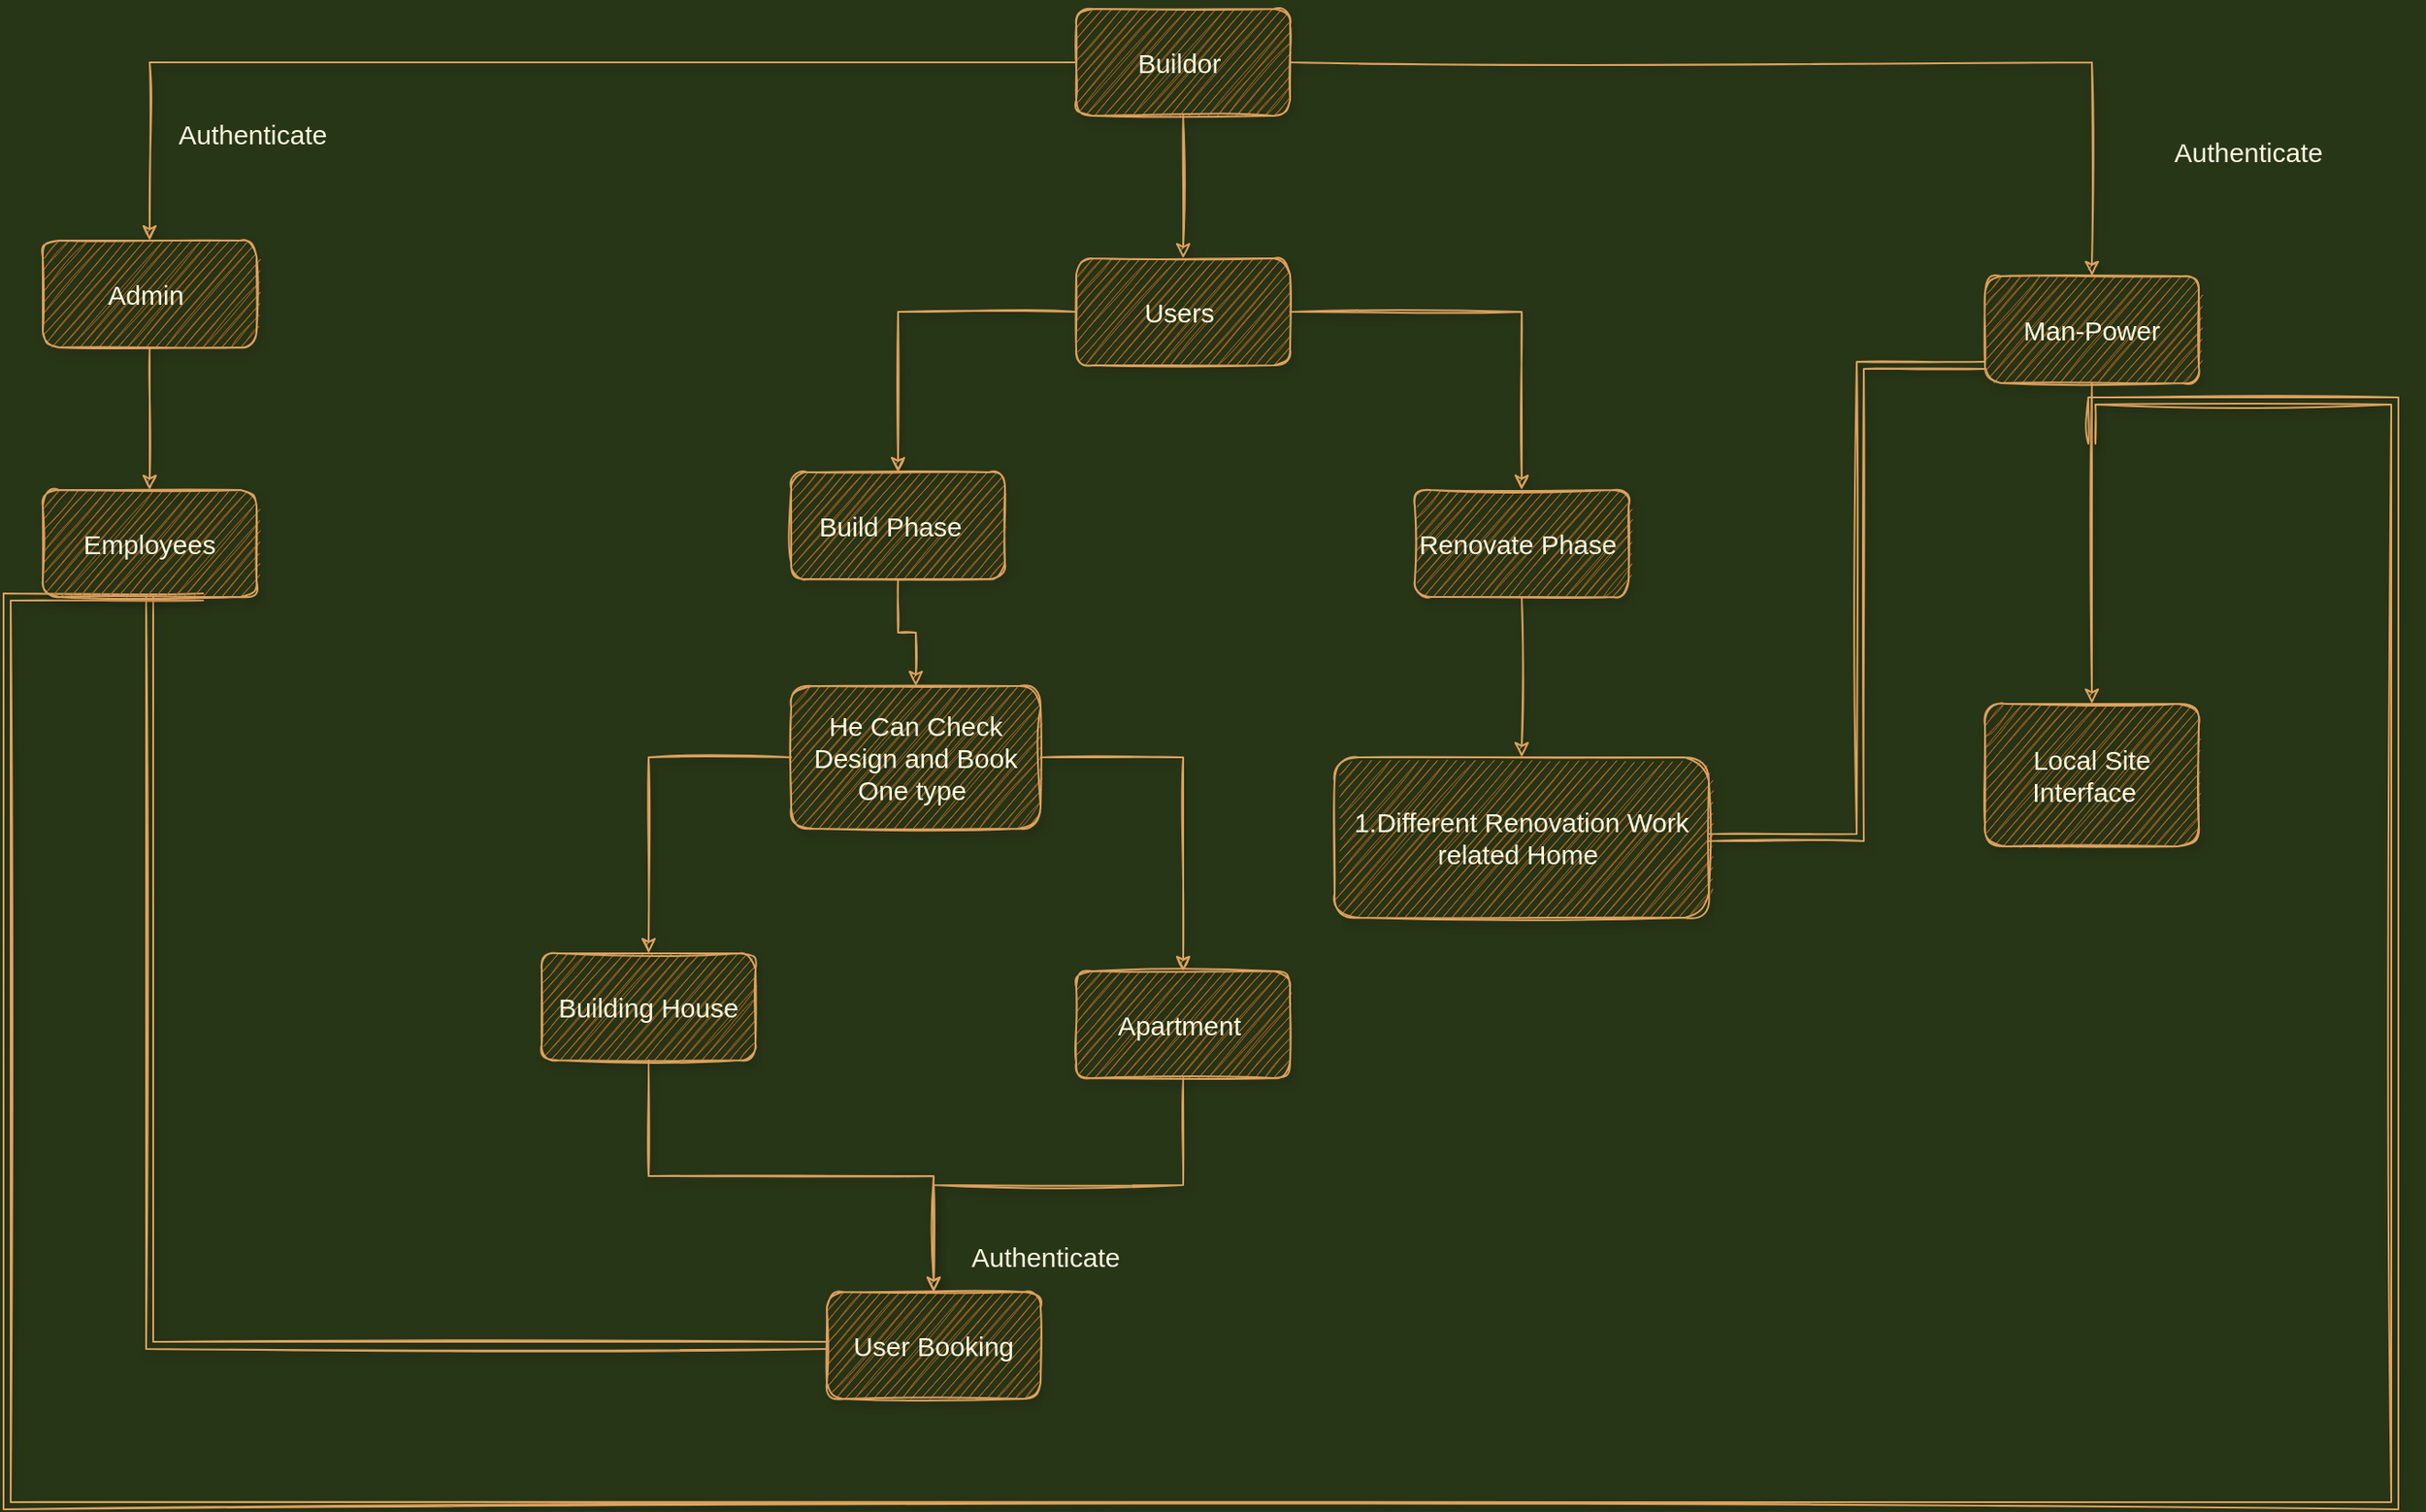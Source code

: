 <mxfile pages="5">
    <diagram id="ZYMeJUBnfRYUawSaobsd" name="Home">
        <mxGraphModel dx="2476" dy="1101" grid="1" gridSize="10" guides="1" tooltips="1" connect="1" arrows="1" fold="1" page="1" pageScale="1" pageWidth="827" pageHeight="1169" background="#283618" math="0" shadow="0">
            <root>
                <mxCell id="0"/>
                <mxCell id="1" parent="0"/>
                <mxCell id="X0adh9UWfzy7p51SdVp_-1" value="" style="edgeStyle=orthogonalEdgeStyle;rounded=0;orthogonalLoop=1;jettySize=auto;html=1;fontSize=15;labelBackgroundColor=#283618;strokeColor=#DDA15E;fontColor=#FEFAE0;sketch=1;shadow=1;" parent="1" source="X0adh9UWfzy7p51SdVp_-4" target="X0adh9UWfzy7p51SdVp_-6" edge="1">
                    <mxGeometry relative="1" as="geometry"/>
                </mxCell>
                <mxCell id="X0adh9UWfzy7p51SdVp_-2" value="" style="edgeStyle=orthogonalEdgeStyle;rounded=0;orthogonalLoop=1;jettySize=auto;html=1;fontSize=15;labelBackgroundColor=#283618;strokeColor=#DDA15E;fontColor=#FEFAE0;sketch=1;shadow=1;" parent="1" source="X0adh9UWfzy7p51SdVp_-4" target="X0adh9UWfzy7p51SdVp_-8" edge="1">
                    <mxGeometry relative="1" as="geometry"/>
                </mxCell>
                <mxCell id="X0adh9UWfzy7p51SdVp_-3" value="" style="edgeStyle=orthogonalEdgeStyle;rounded=0;orthogonalLoop=1;jettySize=auto;html=1;fontSize=15;labelBackgroundColor=#283618;strokeColor=#DDA15E;fontColor=#FEFAE0;sketch=1;shadow=1;" parent="1" source="X0adh9UWfzy7p51SdVp_-4" target="X0adh9UWfzy7p51SdVp_-11" edge="1">
                    <mxGeometry relative="1" as="geometry"/>
                </mxCell>
                <mxCell id="X0adh9UWfzy7p51SdVp_-4" value="Buildor&amp;nbsp;" style="rounded=1;whiteSpace=wrap;html=1;fontSize=15;fillColor=#BC6C25;strokeColor=#DDA15E;fontColor=#FEFAE0;sketch=1;shadow=1;" parent="1" vertex="1">
                    <mxGeometry x="310" y="200" width="120" height="60" as="geometry"/>
                </mxCell>
                <mxCell id="X0adh9UWfzy7p51SdVp_-5" value="" style="edgeStyle=orthogonalEdgeStyle;rounded=0;orthogonalLoop=1;jettySize=auto;html=1;fontSize=15;labelBackgroundColor=#283618;strokeColor=#DDA15E;fontColor=#FEFAE0;sketch=1;shadow=1;" parent="1" source="X0adh9UWfzy7p51SdVp_-6" target="X0adh9UWfzy7p51SdVp_-32" edge="1">
                    <mxGeometry relative="1" as="geometry"/>
                </mxCell>
                <mxCell id="X0adh9UWfzy7p51SdVp_-6" value="Admin&amp;nbsp;" style="rounded=1;whiteSpace=wrap;html=1;fontSize=15;fillColor=#BC6C25;strokeColor=#DDA15E;fontColor=#FEFAE0;sketch=1;shadow=1;" parent="1" vertex="1">
                    <mxGeometry x="-270" y="330" width="120" height="60" as="geometry"/>
                </mxCell>
                <mxCell id="X0adh9UWfzy7p51SdVp_-7" value="" style="edgeStyle=orthogonalEdgeStyle;rounded=0;orthogonalLoop=1;jettySize=auto;html=1;fontSize=15;labelBackgroundColor=#283618;strokeColor=#DDA15E;fontColor=#FEFAE0;sketch=1;shadow=1;" parent="1" source="X0adh9UWfzy7p51SdVp_-8" target="X0adh9UWfzy7p51SdVp_-27" edge="1">
                    <mxGeometry relative="1" as="geometry"/>
                </mxCell>
                <mxCell id="X0adh9UWfzy7p51SdVp_-8" value="Man-Power" style="whiteSpace=wrap;html=1;fontSize=15;rounded=1;fillColor=#BC6C25;strokeColor=#DDA15E;fontColor=#FEFAE0;sketch=1;shadow=1;" parent="1" vertex="1">
                    <mxGeometry x="820" y="350" width="120" height="60" as="geometry"/>
                </mxCell>
                <mxCell id="X0adh9UWfzy7p51SdVp_-9" value="" style="edgeStyle=orthogonalEdgeStyle;rounded=0;orthogonalLoop=1;jettySize=auto;html=1;fontSize=15;labelBackgroundColor=#283618;strokeColor=#DDA15E;fontColor=#FEFAE0;sketch=1;shadow=1;" parent="1" source="X0adh9UWfzy7p51SdVp_-11" target="X0adh9UWfzy7p51SdVp_-13" edge="1">
                    <mxGeometry relative="1" as="geometry"/>
                </mxCell>
                <mxCell id="X0adh9UWfzy7p51SdVp_-10" value="" style="edgeStyle=orthogonalEdgeStyle;rounded=0;orthogonalLoop=1;jettySize=auto;html=1;fontSize=15;labelBackgroundColor=#283618;strokeColor=#DDA15E;fontColor=#FEFAE0;sketch=1;shadow=1;" parent="1" source="X0adh9UWfzy7p51SdVp_-11" target="X0adh9UWfzy7p51SdVp_-15" edge="1">
                    <mxGeometry relative="1" as="geometry"/>
                </mxCell>
                <mxCell id="X0adh9UWfzy7p51SdVp_-11" value="Users&amp;nbsp;" style="rounded=1;whiteSpace=wrap;html=1;fontSize=15;fillColor=#BC6C25;strokeColor=#DDA15E;fontColor=#FEFAE0;sketch=1;shadow=1;" parent="1" vertex="1">
                    <mxGeometry x="310" y="340" width="120" height="60" as="geometry"/>
                </mxCell>
                <mxCell id="X0adh9UWfzy7p51SdVp_-12" value="" style="edgeStyle=orthogonalEdgeStyle;rounded=0;orthogonalLoop=1;jettySize=auto;html=1;fontSize=15;labelBackgroundColor=#283618;strokeColor=#DDA15E;fontColor=#FEFAE0;sketch=1;shadow=1;" parent="1" source="X0adh9UWfzy7p51SdVp_-13" target="X0adh9UWfzy7p51SdVp_-18" edge="1">
                    <mxGeometry relative="1" as="geometry"/>
                </mxCell>
                <mxCell id="X0adh9UWfzy7p51SdVp_-13" value="Build Phase&amp;nbsp;&amp;nbsp;" style="rounded=1;whiteSpace=wrap;html=1;fontSize=15;fillColor=#BC6C25;strokeColor=#DDA15E;fontColor=#FEFAE0;sketch=1;shadow=1;" parent="1" vertex="1">
                    <mxGeometry x="150" y="460" width="120" height="60" as="geometry"/>
                </mxCell>
                <mxCell id="X0adh9UWfzy7p51SdVp_-14" value="" style="edgeStyle=orthogonalEdgeStyle;rounded=0;orthogonalLoop=1;jettySize=auto;html=1;fontSize=15;labelBackgroundColor=#283618;strokeColor=#DDA15E;fontColor=#FEFAE0;sketch=1;shadow=1;" parent="1" source="X0adh9UWfzy7p51SdVp_-15" target="X0adh9UWfzy7p51SdVp_-24" edge="1">
                    <mxGeometry relative="1" as="geometry"/>
                </mxCell>
                <mxCell id="X0adh9UWfzy7p51SdVp_-15" value="Renovate Phase&amp;nbsp;" style="whiteSpace=wrap;html=1;fontSize=15;rounded=1;fillColor=#BC6C25;strokeColor=#DDA15E;fontColor=#FEFAE0;sketch=1;shadow=1;" parent="1" vertex="1">
                    <mxGeometry x="500" y="470" width="120" height="60" as="geometry"/>
                </mxCell>
                <mxCell id="X0adh9UWfzy7p51SdVp_-16" value="" style="edgeStyle=orthogonalEdgeStyle;rounded=0;orthogonalLoop=1;jettySize=auto;html=1;fontSize=15;labelBackgroundColor=#283618;strokeColor=#DDA15E;fontColor=#FEFAE0;sketch=1;shadow=1;" parent="1" source="X0adh9UWfzy7p51SdVp_-18" target="X0adh9UWfzy7p51SdVp_-20" edge="1">
                    <mxGeometry relative="1" as="geometry"/>
                </mxCell>
                <mxCell id="X0adh9UWfzy7p51SdVp_-17" value="" style="edgeStyle=orthogonalEdgeStyle;rounded=0;orthogonalLoop=1;jettySize=auto;html=1;fontSize=15;labelBackgroundColor=#283618;strokeColor=#DDA15E;fontColor=#FEFAE0;sketch=1;shadow=1;" parent="1" source="X0adh9UWfzy7p51SdVp_-18" target="X0adh9UWfzy7p51SdVp_-22" edge="1">
                    <mxGeometry relative="1" as="geometry"/>
                </mxCell>
                <mxCell id="X0adh9UWfzy7p51SdVp_-18" value="He Can Check Design and Book One type&amp;nbsp;" style="whiteSpace=wrap;html=1;fontSize=15;rounded=1;fillColor=#BC6C25;strokeColor=#DDA15E;fontColor=#FEFAE0;sketch=1;shadow=1;" parent="1" vertex="1">
                    <mxGeometry x="150" y="580" width="140" height="80" as="geometry"/>
                </mxCell>
                <mxCell id="X0adh9UWfzy7p51SdVp_-19" style="edgeStyle=orthogonalEdgeStyle;rounded=0;orthogonalLoop=1;jettySize=auto;html=1;entryX=0.5;entryY=0;entryDx=0;entryDy=0;fontSize=15;labelBackgroundColor=#283618;strokeColor=#DDA15E;fontColor=#FEFAE0;sketch=1;shadow=1;" parent="1" source="X0adh9UWfzy7p51SdVp_-20" target="X0adh9UWfzy7p51SdVp_-26" edge="1">
                    <mxGeometry relative="1" as="geometry">
                        <Array as="points">
                            <mxPoint x="370" y="860"/>
                            <mxPoint x="230" y="860"/>
                        </Array>
                    </mxGeometry>
                </mxCell>
                <mxCell id="X0adh9UWfzy7p51SdVp_-20" value="Apartment&amp;nbsp;" style="whiteSpace=wrap;html=1;fontSize=15;rounded=1;fillColor=#BC6C25;strokeColor=#DDA15E;fontColor=#FEFAE0;sketch=1;shadow=1;" parent="1" vertex="1">
                    <mxGeometry x="310" y="740" width="120" height="60" as="geometry"/>
                </mxCell>
                <mxCell id="X0adh9UWfzy7p51SdVp_-21" style="edgeStyle=orthogonalEdgeStyle;rounded=0;orthogonalLoop=1;jettySize=auto;html=1;exitX=0.5;exitY=1;exitDx=0;exitDy=0;fontSize=15;labelBackgroundColor=#283618;strokeColor=#DDA15E;fontColor=#FEFAE0;sketch=1;shadow=1;" parent="1" source="X0adh9UWfzy7p51SdVp_-22" target="X0adh9UWfzy7p51SdVp_-26" edge="1">
                    <mxGeometry relative="1" as="geometry"/>
                </mxCell>
                <mxCell id="X0adh9UWfzy7p51SdVp_-22" value="Building House" style="whiteSpace=wrap;html=1;fontSize=15;rounded=1;fillColor=#BC6C25;strokeColor=#DDA15E;fontColor=#FEFAE0;sketch=1;shadow=1;" parent="1" vertex="1">
                    <mxGeometry x="10" y="730" width="120" height="60" as="geometry"/>
                </mxCell>
                <mxCell id="X0adh9UWfzy7p51SdVp_-23" style="edgeStyle=orthogonalEdgeStyle;rounded=0;orthogonalLoop=1;jettySize=auto;html=1;exitX=1;exitY=0.5;exitDx=0;exitDy=0;fontSize=15;shape=link;labelBackgroundColor=#283618;strokeColor=#DDA15E;fontColor=#FEFAE0;sketch=1;shadow=1;" parent="1" source="X0adh9UWfzy7p51SdVp_-24" target="X0adh9UWfzy7p51SdVp_-8" edge="1">
                    <mxGeometry relative="1" as="geometry">
                        <mxPoint x="750" y="400" as="targetPoint"/>
                        <Array as="points">
                            <mxPoint x="750" y="665"/>
                            <mxPoint x="750" y="400"/>
                        </Array>
                    </mxGeometry>
                </mxCell>
                <mxCell id="X0adh9UWfzy7p51SdVp_-24" value="1.Different Renovation Work related Home&amp;nbsp;" style="whiteSpace=wrap;html=1;fontSize=15;rounded=1;fillColor=#BC6C25;strokeColor=#DDA15E;fontColor=#FEFAE0;sketch=1;shadow=1;" parent="1" vertex="1">
                    <mxGeometry x="455" y="620" width="210" height="90" as="geometry"/>
                </mxCell>
                <mxCell id="X0adh9UWfzy7p51SdVp_-25" style="edgeStyle=orthogonalEdgeStyle;rounded=0;orthogonalLoop=1;jettySize=auto;html=1;exitX=0;exitY=0.5;exitDx=0;exitDy=0;fontSize=15;shape=link;labelBackgroundColor=#283618;strokeColor=#DDA15E;fontColor=#FEFAE0;sketch=1;shadow=1;" parent="1" source="X0adh9UWfzy7p51SdVp_-26" target="X0adh9UWfzy7p51SdVp_-32" edge="1">
                    <mxGeometry relative="1" as="geometry"/>
                </mxCell>
                <mxCell id="X0adh9UWfzy7p51SdVp_-26" value="User Booking" style="whiteSpace=wrap;html=1;fontSize=15;rounded=1;fillColor=#BC6C25;strokeColor=#DDA15E;fontColor=#FEFAE0;sketch=1;shadow=1;" parent="1" vertex="1">
                    <mxGeometry x="170" y="920" width="120" height="60" as="geometry"/>
                </mxCell>
                <mxCell id="X0adh9UWfzy7p51SdVp_-27" value="Local Site Interface&amp;nbsp;&amp;nbsp;" style="whiteSpace=wrap;html=1;fontSize=15;rounded=1;fillColor=#BC6C25;strokeColor=#DDA15E;fontColor=#FEFAE0;sketch=1;shadow=1;" parent="1" vertex="1">
                    <mxGeometry x="820" y="590" width="120" height="80" as="geometry"/>
                </mxCell>
                <mxCell id="X0adh9UWfzy7p51SdVp_-28" value="Authenticate&amp;nbsp;" style="text;html=1;strokeColor=none;fillColor=none;align=center;verticalAlign=middle;whiteSpace=wrap;rounded=0;fontSize=15;fontColor=#FEFAE0;sketch=1;shadow=1;" parent="1" vertex="1">
                    <mxGeometry x="240" y="880" width="110" height="40" as="geometry"/>
                </mxCell>
                <mxCell id="X0adh9UWfzy7p51SdVp_-29" value="Authenticate&amp;nbsp;" style="text;html=1;strokeColor=none;fillColor=none;align=center;verticalAlign=middle;whiteSpace=wrap;rounded=0;fontSize=15;fontColor=#FEFAE0;sketch=1;shadow=1;" parent="1" vertex="1">
                    <mxGeometry x="880" y="260" width="180" height="40" as="geometry"/>
                </mxCell>
                <mxCell id="X0adh9UWfzy7p51SdVp_-30" value="Authenticate&amp;nbsp;" style="text;html=1;strokeColor=none;fillColor=none;align=center;verticalAlign=middle;whiteSpace=wrap;rounded=0;fontSize=15;fontColor=#FEFAE0;sketch=1;shadow=1;" parent="1" vertex="1">
                    <mxGeometry x="-240" y="250" width="180" height="40" as="geometry"/>
                </mxCell>
                <mxCell id="X0adh9UWfzy7p51SdVp_-31" style="edgeStyle=orthogonalEdgeStyle;shape=link;rounded=0;orthogonalLoop=1;jettySize=auto;html=1;exitX=0.75;exitY=1;exitDx=0;exitDy=0;fontSize=15;labelBackgroundColor=#283618;strokeColor=#DDA15E;fontColor=#FEFAE0;sketch=1;shadow=1;" parent="1" source="X0adh9UWfzy7p51SdVp_-32" edge="1">
                    <mxGeometry relative="1" as="geometry">
                        <mxPoint x="880" y="444" as="targetPoint"/>
                        <Array as="points">
                            <mxPoint x="-290" y="530"/>
                            <mxPoint x="-290" y="1040"/>
                            <mxPoint x="1050" y="1040"/>
                            <mxPoint x="1050" y="420"/>
                            <mxPoint x="880" y="420"/>
                        </Array>
                    </mxGeometry>
                </mxCell>
                <mxCell id="X0adh9UWfzy7p51SdVp_-32" value="Employees" style="rounded=1;whiteSpace=wrap;html=1;fontSize=15;fillColor=#BC6C25;strokeColor=#DDA15E;fontColor=#FEFAE0;sketch=1;shadow=1;" parent="1" vertex="1">
                    <mxGeometry x="-270" y="470" width="120" height="60" as="geometry"/>
                </mxCell>
            </root>
        </mxGraphModel>
    </diagram>
    <diagram id="Rxo1ShRwbNdHgfUJzTBc" name="User Booking">
        <mxGraphModel dx="1358" dy="907" grid="1" gridSize="10" guides="1" tooltips="1" connect="1" arrows="1" fold="1" page="1" pageScale="1" pageWidth="827" pageHeight="1169" background="#283618" math="0" shadow="0">
            <root>
                <mxCell id="0"/>
                <mxCell id="1" parent="0"/>
                <mxCell id="8Edp22boue-3qPyPPcTz-17" value="" style="edgeStyle=orthogonalEdgeStyle;rounded=0;orthogonalLoop=1;jettySize=auto;html=1;labelBackgroundColor=#283618;strokeColor=#DDA15E;fontColor=#FEFAE0;sketch=1;shadow=1;" edge="1" parent="1" source="8Edp22boue-3qPyPPcTz-18" target="8Edp22boue-3qPyPPcTz-22">
                    <mxGeometry relative="1" as="geometry"/>
                </mxCell>
                <mxCell id="8Edp22boue-3qPyPPcTz-18" value="User Booking&amp;nbsp;" style="rounded=1;whiteSpace=wrap;html=1;fillColor=#BC6C25;strokeColor=#DDA15E;fontColor=#FEFAE0;sketch=1;shadow=1;" vertex="1" parent="1">
                    <mxGeometry x="580" y="250" width="120" height="60" as="geometry"/>
                </mxCell>
                <mxCell id="8Edp22boue-3qPyPPcTz-19" value="" style="edgeStyle=orthogonalEdgeStyle;rounded=0;orthogonalLoop=1;jettySize=auto;html=1;labelBackgroundColor=#283618;strokeColor=#DDA15E;fontColor=#FEFAE0;sketch=1;shadow=1;" edge="1" parent="1" source="8Edp22boue-3qPyPPcTz-22">
                    <mxGeometry relative="1" as="geometry">
                        <mxPoint x="640" y="530" as="targetPoint"/>
                    </mxGeometry>
                </mxCell>
                <mxCell id="8Edp22boue-3qPyPPcTz-20" value="" style="edgeStyle=orthogonalEdgeStyle;rounded=0;orthogonalLoop=1;jettySize=auto;html=1;labelBackgroundColor=#283618;strokeColor=#DDA15E;fontColor=#FEFAE0;sketch=1;shadow=1;" edge="1" parent="1" source="8Edp22boue-3qPyPPcTz-22" target="8Edp22boue-3qPyPPcTz-24">
                    <mxGeometry relative="1" as="geometry"/>
                </mxCell>
                <mxCell id="8Edp22boue-3qPyPPcTz-21" value="" style="edgeStyle=orthogonalEdgeStyle;rounded=0;orthogonalLoop=1;jettySize=auto;html=1;labelBackgroundColor=#283618;strokeColor=#DDA15E;fontColor=#FEFAE0;sketch=1;shadow=1;" edge="1" parent="1" source="8Edp22boue-3qPyPPcTz-22" target="8Edp22boue-3qPyPPcTz-31">
                    <mxGeometry relative="1" as="geometry"/>
                </mxCell>
                <mxCell id="8Edp22boue-3qPyPPcTz-22" value="Finace Tab&lt;br&gt;" style="ellipse;whiteSpace=wrap;html=1;rounded=1;fillColor=#BC6C25;strokeColor=#DDA15E;fontColor=#FEFAE0;sketch=1;shadow=1;" vertex="1" parent="1">
                    <mxGeometry x="580" y="390" width="120" height="60" as="geometry"/>
                </mxCell>
                <mxCell id="8Edp22boue-3qPyPPcTz-23" value="" style="edgeStyle=orthogonalEdgeStyle;rounded=0;orthogonalLoop=1;jettySize=auto;html=1;labelBackgroundColor=#283618;strokeColor=#DDA15E;fontColor=#FEFAE0;sketch=1;shadow=1;" edge="1" parent="1" source="8Edp22boue-3qPyPPcTz-24" target="8Edp22boue-3qPyPPcTz-26">
                    <mxGeometry relative="1" as="geometry"/>
                </mxCell>
                <mxCell id="8Edp22boue-3qPyPPcTz-24" value="Approximation Days&amp;nbsp;" style="ellipse;whiteSpace=wrap;html=1;rounded=1;fillColor=#BC6C25;strokeColor=#DDA15E;fontColor=#FEFAE0;sketch=1;shadow=1;" vertex="1" parent="1">
                    <mxGeometry x="580" y="530" width="120" height="60" as="geometry"/>
                </mxCell>
                <mxCell id="8Edp22boue-3qPyPPcTz-25" value="" style="edgeStyle=orthogonalEdgeStyle;rounded=0;orthogonalLoop=1;jettySize=auto;html=1;labelBackgroundColor=#283618;strokeColor=#DDA15E;fontColor=#FEFAE0;sketch=1;shadow=1;" edge="1" parent="1" source="8Edp22boue-3qPyPPcTz-26" target="8Edp22boue-3qPyPPcTz-28">
                    <mxGeometry relative="1" as="geometry"/>
                </mxCell>
                <mxCell id="8Edp22boue-3qPyPPcTz-26" value="Design&amp;nbsp;" style="ellipse;whiteSpace=wrap;html=1;rounded=1;fillColor=#BC6C25;strokeColor=#DDA15E;fontColor=#FEFAE0;sketch=1;shadow=1;" vertex="1" parent="1">
                    <mxGeometry x="580" y="670" width="120" height="60" as="geometry"/>
                </mxCell>
                <mxCell id="8Edp22boue-3qPyPPcTz-27" value="" style="edgeStyle=orthogonalEdgeStyle;rounded=0;orthogonalLoop=1;jettySize=auto;html=1;labelBackgroundColor=#283618;strokeColor=#DDA15E;fontColor=#FEFAE0;sketch=1;shadow=1;" edge="1" parent="1" source="8Edp22boue-3qPyPPcTz-28" target="8Edp22boue-3qPyPPcTz-29">
                    <mxGeometry relative="1" as="geometry"/>
                </mxCell>
                <mxCell id="8Edp22boue-3qPyPPcTz-28" value="Video" style="ellipse;whiteSpace=wrap;html=1;rounded=1;fillColor=#BC6C25;strokeColor=#DDA15E;fontColor=#FEFAE0;sketch=1;shadow=1;" vertex="1" parent="1">
                    <mxGeometry x="580" y="810" width="120" height="60" as="geometry"/>
                </mxCell>
                <mxCell id="8Edp22boue-3qPyPPcTz-29" value="Support&lt;br&gt;" style="ellipse;whiteSpace=wrap;html=1;rounded=1;fillColor=#BC6C25;strokeColor=#DDA15E;fontColor=#FEFAE0;sketch=1;shadow=1;" vertex="1" parent="1">
                    <mxGeometry x="580" y="950" width="120" height="60" as="geometry"/>
                </mxCell>
                <mxCell id="8Edp22boue-3qPyPPcTz-30" style="edgeStyle=orthogonalEdgeStyle;rounded=0;orthogonalLoop=1;jettySize=auto;html=1;fontSize=15;labelBackgroundColor=#283618;strokeColor=#DDA15E;fontColor=#FEFAE0;sketch=1;shadow=1;" edge="1" parent="1" source="8Edp22boue-3qPyPPcTz-31" target="8Edp22boue-3qPyPPcTz-32">
                    <mxGeometry relative="1" as="geometry"/>
                </mxCell>
                <mxCell id="8Edp22boue-3qPyPPcTz-31" value="&lt;font style=&quot;font-size: 20px;&quot;&gt;1.list of items used for construction(With Prices )&amp;nbsp;&lt;br&gt;2.We can Add all items clickable&amp;nbsp;&lt;br&gt;&lt;/font&gt;" style="whiteSpace=wrap;html=1;rounded=1;fillColor=#BC6C25;strokeColor=#DDA15E;fontColor=#FEFAE0;sketch=1;shadow=1;" vertex="1" parent="1">
                    <mxGeometry x="760" y="305" width="330" height="230" as="geometry"/>
                </mxCell>
                <mxCell id="8Edp22boue-3qPyPPcTz-32" value="&lt;font style=&quot;font-size: 15px;&quot;&gt;He will be able to replace the time&amp;nbsp;&lt;/font&gt;" style="rhombus;whiteSpace=wrap;html=1;rounded=1;fillColor=#BC6C25;strokeColor=#DDA15E;fontColor=#FEFAE0;sketch=1;shadow=1;" vertex="1" parent="1">
                    <mxGeometry x="846.25" y="640" width="157.5" height="170" as="geometry"/>
                </mxCell>
            </root>
        </mxGraphModel>
    </diagram>
    <diagram id="Yv_C0rH2i6WGO-CZVOJa" name="Technician Phase">
        <mxGraphModel dx="1154" dy="771" grid="1" gridSize="10" guides="1" tooltips="1" connect="1" arrows="1" fold="1" page="1" pageScale="1" pageWidth="827" pageHeight="1169" background="#283618" math="0" shadow="0">
            <root>
                <mxCell id="0"/>
                <mxCell id="1" parent="0"/>
                <mxCell id="mwOr1Gwc2dIVsIGH42Fa-1" value="" style="edgeStyle=orthogonalEdgeStyle;rounded=0;orthogonalLoop=1;jettySize=auto;html=1;fontSize=15;labelBackgroundColor=#283618;strokeColor=#DDA15E;fontColor=#FEFAE0;sketch=1;shadow=1;" parent="1" source="mwOr1Gwc2dIVsIGH42Fa-3" target="mwOr1Gwc2dIVsIGH42Fa-9" edge="1">
                    <mxGeometry relative="1" as="geometry"/>
                </mxCell>
                <mxCell id="mwOr1Gwc2dIVsIGH42Fa-2" style="edgeStyle=orthogonalEdgeStyle;rounded=0;orthogonalLoop=1;jettySize=auto;html=1;exitX=0;exitY=0.5;exitDx=0;exitDy=0;fontSize=15;labelBackgroundColor=#283618;strokeColor=#DDA15E;fontColor=#FEFAE0;sketch=1;shadow=1;" parent="1" source="mwOr1Gwc2dIVsIGH42Fa-3" target="mwOr1Gwc2dIVsIGH42Fa-7" edge="1">
                    <mxGeometry relative="1" as="geometry"/>
                </mxCell>
                <mxCell id="mwOr1Gwc2dIVsIGH42Fa-3" value="Technicians&amp;nbsp;" style="rounded=1;whiteSpace=wrap;html=1;fontSize=15;fillColor=#BC6C25;strokeColor=#DDA15E;fontColor=#FEFAE0;sketch=1;shadow=1;" parent="1" vertex="1">
                    <mxGeometry x="630" y="110" width="170" height="60" as="geometry"/>
                </mxCell>
                <mxCell id="mwOr1Gwc2dIVsIGH42Fa-4" value="" style="edgeStyle=orthogonalEdgeStyle;rounded=0;orthogonalLoop=1;jettySize=auto;html=1;fontSize=15;exitX=0.5;exitY=1;exitDx=0;exitDy=0;labelBackgroundColor=#283618;strokeColor=#DDA15E;fontColor=#FEFAE0;sketch=1;shadow=1;" parent="1" source="mwOr1Gwc2dIVsIGH42Fa-20" target="mwOr1Gwc2dIVsIGH42Fa-11" edge="1">
                    <mxGeometry relative="1" as="geometry"/>
                </mxCell>
                <mxCell id="mwOr1Gwc2dIVsIGH42Fa-5" style="edgeStyle=orthogonalEdgeStyle;rounded=0;orthogonalLoop=1;jettySize=auto;html=1;exitX=1;exitY=0.5;exitDx=0;exitDy=0;fontSize=15;entryX=-0.017;entryY=0.65;entryDx=0;entryDy=0;entryPerimeter=0;startArrow=none;labelBackgroundColor=#283618;strokeColor=#DDA15E;fontColor=#FEFAE0;sketch=1;shadow=1;" parent="1" source="mwOr1Gwc2dIVsIGH42Fa-20" target="mwOr1Gwc2dIVsIGH42Fa-19" edge="1">
                    <mxGeometry relative="1" as="geometry">
                        <mxPoint x="520" y="330" as="targetPoint"/>
                    </mxGeometry>
                </mxCell>
                <mxCell id="mwOr1Gwc2dIVsIGH42Fa-6" style="edgeStyle=orthogonalEdgeStyle;rounded=0;orthogonalLoop=1;jettySize=auto;html=1;exitX=0.5;exitY=1;exitDx=0;exitDy=0;entryX=0.5;entryY=0;entryDx=0;entryDy=0;fontSize=15;labelBackgroundColor=#283618;strokeColor=#DDA15E;fontColor=#FEFAE0;sketch=1;shadow=1;" parent="1" source="mwOr1Gwc2dIVsIGH42Fa-7" target="mwOr1Gwc2dIVsIGH42Fa-20" edge="1">
                    <mxGeometry relative="1" as="geometry"/>
                </mxCell>
                <mxCell id="mwOr1Gwc2dIVsIGH42Fa-7" value="New Builder" style="whiteSpace=wrap;html=1;fontSize=15;rounded=1;fillColor=#BC6C25;strokeColor=#DDA15E;fontColor=#FEFAE0;sketch=1;shadow=1;" parent="1" vertex="1">
                    <mxGeometry x="330" y="110" width="120" height="60" as="geometry"/>
                </mxCell>
                <mxCell id="mwOr1Gwc2dIVsIGH42Fa-8" value="" style="edgeStyle=orthogonalEdgeStyle;rounded=0;orthogonalLoop=1;jettySize=auto;html=1;fontSize=15;labelBackgroundColor=#283618;strokeColor=#DDA15E;fontColor=#FEFAE0;sketch=1;shadow=1;" parent="1" source="mwOr1Gwc2dIVsIGH42Fa-9" target="mwOr1Gwc2dIVsIGH42Fa-16" edge="1">
                    <mxGeometry relative="1" as="geometry"/>
                </mxCell>
                <mxCell id="mwOr1Gwc2dIVsIGH42Fa-9" value="Individual Technicians&amp;nbsp;" style="whiteSpace=wrap;html=1;fontSize=15;rounded=1;fillColor=#BC6C25;strokeColor=#DDA15E;fontColor=#FEFAE0;sketch=1;shadow=1;" parent="1" vertex="1">
                    <mxGeometry x="1090" y="280" width="120" height="60" as="geometry"/>
                </mxCell>
                <mxCell id="mwOr1Gwc2dIVsIGH42Fa-10" style="edgeStyle=orthogonalEdgeStyle;rounded=0;orthogonalLoop=1;jettySize=auto;html=1;exitX=0.5;exitY=1;exitDx=0;exitDy=0;fontSize=15;labelBackgroundColor=#283618;strokeColor=#DDA15E;fontColor=#FEFAE0;sketch=1;shadow=1;" parent="1" source="mwOr1Gwc2dIVsIGH42Fa-11" target="mwOr1Gwc2dIVsIGH42Fa-13" edge="1">
                    <mxGeometry relative="1" as="geometry"/>
                </mxCell>
                <mxCell id="mwOr1Gwc2dIVsIGH42Fa-11" value="Build Phase&amp;nbsp;" style="whiteSpace=wrap;html=1;fontSize=15;rounded=1;fillColor=#BC6C25;strokeColor=#DDA15E;fontColor=#FEFAE0;sketch=1;shadow=1;" parent="1" vertex="1">
                    <mxGeometry x="330" y="440" width="120" height="60" as="geometry"/>
                </mxCell>
                <mxCell id="mwOr1Gwc2dIVsIGH42Fa-12" style="edgeStyle=orthogonalEdgeStyle;rounded=0;orthogonalLoop=1;jettySize=auto;html=1;exitX=0.5;exitY=1;exitDx=0;exitDy=0;entryX=0.417;entryY=0;entryDx=0;entryDy=0;entryPerimeter=0;fontSize=15;labelBackgroundColor=#283618;strokeColor=#DDA15E;fontColor=#FEFAE0;sketch=1;shadow=1;" parent="1" source="mwOr1Gwc2dIVsIGH42Fa-13" target="mwOr1Gwc2dIVsIGH42Fa-14" edge="1">
                    <mxGeometry relative="1" as="geometry"/>
                </mxCell>
                <mxCell id="mwOr1Gwc2dIVsIGH42Fa-13" value="Finishing Phase" style="whiteSpace=wrap;html=1;fontSize=15;rounded=1;fillColor=#BC6C25;strokeColor=#DDA15E;fontColor=#FEFAE0;sketch=1;shadow=1;" parent="1" vertex="1">
                    <mxGeometry x="330" y="590" width="120" height="60" as="geometry"/>
                </mxCell>
                <mxCell id="mwOr1Gwc2dIVsIGH42Fa-14" value="Review And HandOver&amp;nbsp;" style="whiteSpace=wrap;html=1;fontSize=15;rounded=1;fillColor=#BC6C25;strokeColor=#DDA15E;fontColor=#FEFAE0;sketch=1;shadow=1;" parent="1" vertex="1">
                    <mxGeometry x="340" y="740" width="120" height="60" as="geometry"/>
                </mxCell>
                <mxCell id="mwOr1Gwc2dIVsIGH42Fa-15" value="" style="edgeStyle=orthogonalEdgeStyle;rounded=0;orthogonalLoop=1;jettySize=auto;html=1;fontSize=15;labelBackgroundColor=#283618;strokeColor=#DDA15E;fontColor=#FEFAE0;sketch=1;shadow=1;" parent="1" source="mwOr1Gwc2dIVsIGH42Fa-16" target="mwOr1Gwc2dIVsIGH42Fa-17" edge="1">
                    <mxGeometry relative="1" as="geometry"/>
                </mxCell>
                <mxCell id="mwOr1Gwc2dIVsIGH42Fa-16" value="1.Plumbers&lt;br&gt;2.Electrician&amp;nbsp;&lt;br&gt;3.Carpenter&amp;nbsp;&lt;br&gt;4.Cement worker&amp;nbsp;&lt;br&gt;5.Labor&lt;br&gt;6.Black Smith (For Iron)&lt;br&gt;7.Interior Designer&lt;br&gt;8.Engineers&lt;br&gt;9.Painters&amp;nbsp;" style="whiteSpace=wrap;html=1;fontSize=15;rounded=1;fillColor=#BC6C25;strokeColor=#DDA15E;fontColor=#FEFAE0;sketch=1;shadow=1;" parent="1" vertex="1">
                    <mxGeometry x="980" y="470" width="340" height="200" as="geometry"/>
                </mxCell>
                <mxCell id="mwOr1Gwc2dIVsIGH42Fa-17" value="Renovate Phase" style="whiteSpace=wrap;html=1;fontSize=15;rounded=1;fillColor=#BC6C25;strokeColor=#DDA15E;fontColor=#FEFAE0;sketch=1;shadow=1;" parent="1" vertex="1">
                    <mxGeometry x="610" y="540" width="120" height="60" as="geometry"/>
                </mxCell>
                <mxCell id="mwOr1Gwc2dIVsIGH42Fa-18" value="Employee Verify" style="rounded=1;whiteSpace=wrap;html=1;fontSize=15;fillColor=#BC6C25;strokeColor=#DDA15E;fontColor=#FEFAE0;sketch=1;shadow=1;" parent="1" vertex="1">
                    <mxGeometry x="790" y="540" width="120" height="60" as="geometry"/>
                </mxCell>
                <mxCell id="mwOr1Gwc2dIVsIGH42Fa-19" value="User view" style="rounded=1;whiteSpace=wrap;html=1;fontSize=15;fillColor=#BC6C25;strokeColor=#DDA15E;fontColor=#FEFAE0;sketch=1;shadow=1;" parent="1" vertex="1">
                    <mxGeometry x="610" y="270" width="120" height="60" as="geometry"/>
                </mxCell>
                <mxCell id="mwOr1Gwc2dIVsIGH42Fa-20" value="Employee Review" style="rounded=1;whiteSpace=wrap;html=1;fontSize=15;fillColor=#BC6C25;strokeColor=#DDA15E;fontColor=#FEFAE0;sketch=1;shadow=1;" parent="1" vertex="1">
                    <mxGeometry x="330" y="285" width="120" height="50" as="geometry"/>
                </mxCell>
            </root>
        </mxGraphModel>
    </diagram>
    <diagram id="F0d0dUyw7mSod2goAlkF" name="Admin">
        <mxGraphModel dx="796" dy="532" grid="1" gridSize="10" guides="1" tooltips="1" connect="1" arrows="1" fold="1" page="1" pageScale="1" pageWidth="827" pageHeight="1169" background="#283618" math="0" shadow="0">
            <root>
                <mxCell id="0"/>
                <mxCell id="1" parent="0"/>
                <mxCell id="IN3qDJyA8TEnZyT6leyA-1" value="Admin" style="rounded=1;whiteSpace=wrap;html=1;fontSize=15;fillColor=#BC6C25;strokeColor=#DDA15E;fontColor=#FEFAE0;sketch=1;glass=0;shadow=1;" parent="1" vertex="1">
                    <mxGeometry x="354" y="350" width="120" height="60" as="geometry"/>
                </mxCell>
            </root>
        </mxGraphModel>
    </diagram>
    <diagram id="wYiHTTqDa6ZNmPnJskGG" name="DB Schema">
        <mxGraphModel dx="327" dy="771" grid="1" gridSize="10" guides="1" tooltips="1" connect="1" arrows="1" fold="1" page="1" pageScale="1" pageWidth="827" pageHeight="1169" background="#283618" math="0" shadow="0">
            <root>
                <mxCell id="0"/>
                <mxCell id="1" parent="0"/>
                <mxCell id="Ks41ul4XoMLJgPUPEkn8-448" value="User" style="shape=table;startSize=30;container=1;collapsible=0;childLayout=tableLayout;fixedRows=1;rowLines=0;fontStyle=1;align=center;pointerEvents=1;rounded=1;swimlaneFillColor=none;strokeColor=#DDA15E;shadow=1;labelBackgroundColor=none;labelBorderColor=none;sketch=1;fontColor=#FEFAE0;fillColor=#BC6C25;" parent="1" vertex="1">
                    <mxGeometry x="1500" y="310" width="180" height="240" as="geometry"/>
                </mxCell>
                <mxCell id="Ks41ul4XoMLJgPUPEkn8-449" value="" style="shape=partialRectangle;html=1;whiteSpace=wrap;collapsible=0;dropTarget=0;pointerEvents=1;fillColor=none;top=0;left=0;bottom=1;right=0;points=[[0,0.5],[1,0.5]];portConstraint=eastwest;rounded=1;shadow=1;sketch=1;labelBackgroundColor=none;fontColor=#FEFAE0;strokeColor=#DDA15E;" parent="Ks41ul4XoMLJgPUPEkn8-448" vertex="1">
                    <mxGeometry y="30" width="180" height="30" as="geometry"/>
                </mxCell>
                <mxCell id="Ks41ul4XoMLJgPUPEkn8-450" value="PK" style="shape=partialRectangle;html=1;whiteSpace=wrap;connectable=0;fillColor=none;top=0;left=0;bottom=0;right=0;overflow=hidden;pointerEvents=1;rounded=1;shadow=1;sketch=1;labelBackgroundColor=none;fontColor=#FEFAE0;strokeColor=#DDA15E;" parent="Ks41ul4XoMLJgPUPEkn8-449" vertex="1">
                    <mxGeometry width="40" height="30" as="geometry">
                        <mxRectangle width="40" height="30" as="alternateBounds"/>
                    </mxGeometry>
                </mxCell>
                <mxCell id="Ks41ul4XoMLJgPUPEkn8-451" value="Id" style="shape=partialRectangle;html=1;whiteSpace=wrap;connectable=0;fillColor=none;top=0;left=0;bottom=0;right=0;align=left;spacingLeft=6;overflow=hidden;pointerEvents=1;rounded=1;shadow=1;sketch=1;labelBackgroundColor=none;fontColor=#FEFAE0;strokeColor=#DDA15E;" parent="Ks41ul4XoMLJgPUPEkn8-449" vertex="1">
                    <mxGeometry x="40" width="140" height="30" as="geometry">
                        <mxRectangle width="140" height="30" as="alternateBounds"/>
                    </mxGeometry>
                </mxCell>
                <mxCell id="Ks41ul4XoMLJgPUPEkn8-452" value="" style="shape=partialRectangle;html=1;whiteSpace=wrap;collapsible=0;dropTarget=0;pointerEvents=1;fillColor=none;top=0;left=0;bottom=0;right=0;points=[[0,0.5],[1,0.5]];portConstraint=eastwest;rounded=1;shadow=1;sketch=1;labelBackgroundColor=none;fontColor=#FEFAE0;strokeColor=#DDA15E;" parent="Ks41ul4XoMLJgPUPEkn8-448" vertex="1">
                    <mxGeometry y="60" width="180" height="30" as="geometry"/>
                </mxCell>
                <mxCell id="Ks41ul4XoMLJgPUPEkn8-453" value="2" style="shape=partialRectangle;html=1;whiteSpace=wrap;connectable=0;fillColor=none;top=0;left=0;bottom=0;right=0;overflow=hidden;pointerEvents=1;rounded=1;shadow=1;sketch=1;labelBackgroundColor=none;fontColor=#FEFAE0;strokeColor=#DDA15E;" parent="Ks41ul4XoMLJgPUPEkn8-452" vertex="1">
                    <mxGeometry width="40" height="30" as="geometry">
                        <mxRectangle width="40" height="30" as="alternateBounds"/>
                    </mxGeometry>
                </mxCell>
                <mxCell id="Ks41ul4XoMLJgPUPEkn8-454" value="first_name : str" style="shape=partialRectangle;html=1;whiteSpace=wrap;connectable=0;fillColor=none;top=0;left=0;bottom=0;right=0;align=left;spacingLeft=6;overflow=hidden;pointerEvents=1;rounded=1;shadow=1;sketch=1;labelBackgroundColor=none;fontColor=#FEFAE0;strokeColor=#DDA15E;" parent="Ks41ul4XoMLJgPUPEkn8-452" vertex="1">
                    <mxGeometry x="40" width="140" height="30" as="geometry">
                        <mxRectangle width="140" height="30" as="alternateBounds"/>
                    </mxGeometry>
                </mxCell>
                <mxCell id="Ks41ul4XoMLJgPUPEkn8-455" value="" style="shape=partialRectangle;html=1;whiteSpace=wrap;collapsible=0;dropTarget=0;pointerEvents=1;fillColor=none;top=0;left=0;bottom=0;right=0;points=[[0,0.5],[1,0.5]];portConstraint=eastwest;rounded=1;shadow=1;sketch=1;labelBackgroundColor=none;fontColor=#FEFAE0;strokeColor=#DDA15E;" parent="Ks41ul4XoMLJgPUPEkn8-448" vertex="1">
                    <mxGeometry y="90" width="180" height="30" as="geometry"/>
                </mxCell>
                <mxCell id="Ks41ul4XoMLJgPUPEkn8-456" value="3" style="shape=partialRectangle;html=1;whiteSpace=wrap;connectable=0;fillColor=none;top=0;left=0;bottom=0;right=0;overflow=hidden;pointerEvents=1;rounded=1;shadow=1;sketch=1;labelBackgroundColor=none;fontColor=#FEFAE0;strokeColor=#DDA15E;" parent="Ks41ul4XoMLJgPUPEkn8-455" vertex="1">
                    <mxGeometry width="40" height="30" as="geometry">
                        <mxRectangle width="40" height="30" as="alternateBounds"/>
                    </mxGeometry>
                </mxCell>
                <mxCell id="Ks41ul4XoMLJgPUPEkn8-457" value="last_name : str" style="shape=partialRectangle;html=1;whiteSpace=wrap;connectable=0;fillColor=none;top=0;left=0;bottom=0;right=0;align=left;spacingLeft=6;overflow=hidden;pointerEvents=1;rounded=1;shadow=1;sketch=1;labelBackgroundColor=none;fontColor=#FEFAE0;strokeColor=#DDA15E;" parent="Ks41ul4XoMLJgPUPEkn8-455" vertex="1">
                    <mxGeometry x="40" width="140" height="30" as="geometry">
                        <mxRectangle width="140" height="30" as="alternateBounds"/>
                    </mxGeometry>
                </mxCell>
                <mxCell id="Ks41ul4XoMLJgPUPEkn8-458" style="shape=partialRectangle;html=1;whiteSpace=wrap;collapsible=0;dropTarget=0;pointerEvents=1;fillColor=none;top=0;left=0;bottom=0;right=0;points=[[0,0.5],[1,0.5]];portConstraint=eastwest;rounded=1;shadow=1;sketch=1;labelBackgroundColor=none;fontColor=#FEFAE0;strokeColor=#DDA15E;" parent="Ks41ul4XoMLJgPUPEkn8-448" vertex="1">
                    <mxGeometry y="120" width="180" height="30" as="geometry"/>
                </mxCell>
                <mxCell id="Ks41ul4XoMLJgPUPEkn8-459" value="4" style="shape=partialRectangle;html=1;whiteSpace=wrap;connectable=0;fillColor=none;top=0;left=0;bottom=0;right=0;overflow=hidden;pointerEvents=1;rounded=1;shadow=1;sketch=1;labelBackgroundColor=none;fontColor=#FEFAE0;strokeColor=#DDA15E;" parent="Ks41ul4XoMLJgPUPEkn8-458" vertex="1">
                    <mxGeometry width="40" height="30" as="geometry">
                        <mxRectangle width="40" height="30" as="alternateBounds"/>
                    </mxGeometry>
                </mxCell>
                <mxCell id="Ks41ul4XoMLJgPUPEkn8-460" value="email : str" style="shape=partialRectangle;html=1;whiteSpace=wrap;connectable=0;fillColor=none;top=0;left=0;bottom=0;right=0;align=left;spacingLeft=6;overflow=hidden;pointerEvents=1;rounded=1;shadow=1;sketch=1;labelBackgroundColor=none;fontColor=#FEFAE0;strokeColor=#DDA15E;" parent="Ks41ul4XoMLJgPUPEkn8-458" vertex="1">
                    <mxGeometry x="40" width="140" height="30" as="geometry">
                        <mxRectangle width="140" height="30" as="alternateBounds"/>
                    </mxGeometry>
                </mxCell>
                <mxCell id="Ks41ul4XoMLJgPUPEkn8-461" style="shape=partialRectangle;html=1;whiteSpace=wrap;collapsible=0;dropTarget=0;pointerEvents=1;fillColor=none;top=0;left=0;bottom=0;right=0;points=[[0,0.5],[1,0.5]];portConstraint=eastwest;rounded=1;shadow=1;sketch=1;labelBackgroundColor=none;fontColor=#FEFAE0;strokeColor=#DDA15E;" parent="Ks41ul4XoMLJgPUPEkn8-448" vertex="1">
                    <mxGeometry y="150" width="180" height="30" as="geometry"/>
                </mxCell>
                <mxCell id="Ks41ul4XoMLJgPUPEkn8-462" value="5" style="shape=partialRectangle;html=1;whiteSpace=wrap;connectable=0;fillColor=none;top=0;left=0;bottom=0;right=0;overflow=hidden;pointerEvents=1;rounded=1;shadow=1;sketch=1;labelBackgroundColor=none;fontColor=#FEFAE0;strokeColor=#DDA15E;" parent="Ks41ul4XoMLJgPUPEkn8-461" vertex="1">
                    <mxGeometry width="40" height="30" as="geometry">
                        <mxRectangle width="40" height="30" as="alternateBounds"/>
                    </mxGeometry>
                </mxCell>
                <mxCell id="Ks41ul4XoMLJgPUPEkn8-463" value="ph number : str" style="shape=partialRectangle;html=1;whiteSpace=wrap;connectable=0;fillColor=none;top=0;left=0;bottom=0;right=0;align=left;spacingLeft=6;overflow=hidden;pointerEvents=1;rounded=1;shadow=1;sketch=1;labelBackgroundColor=none;fontColor=#FEFAE0;strokeColor=#DDA15E;" parent="Ks41ul4XoMLJgPUPEkn8-461" vertex="1">
                    <mxGeometry x="40" width="140" height="30" as="geometry">
                        <mxRectangle width="140" height="30" as="alternateBounds"/>
                    </mxGeometry>
                </mxCell>
                <mxCell id="Ks41ul4XoMLJgPUPEkn8-464" style="shape=partialRectangle;html=1;whiteSpace=wrap;collapsible=0;dropTarget=0;pointerEvents=1;fillColor=none;top=0;left=0;bottom=0;right=0;points=[[0,0.5],[1,0.5]];portConstraint=eastwest;rounded=1;shadow=1;sketch=1;labelBackgroundColor=none;fontColor=#FEFAE0;strokeColor=#DDA15E;" parent="Ks41ul4XoMLJgPUPEkn8-448" vertex="1">
                    <mxGeometry y="180" width="180" height="30" as="geometry"/>
                </mxCell>
                <mxCell id="Ks41ul4XoMLJgPUPEkn8-465" value="6" style="shape=partialRectangle;html=1;whiteSpace=wrap;connectable=0;fillColor=none;top=0;left=0;bottom=0;right=0;overflow=hidden;pointerEvents=1;rounded=1;shadow=1;sketch=1;labelBackgroundColor=none;fontColor=#FEFAE0;strokeColor=#DDA15E;" parent="Ks41ul4XoMLJgPUPEkn8-464" vertex="1">
                    <mxGeometry width="40" height="30" as="geometry">
                        <mxRectangle width="40" height="30" as="alternateBounds"/>
                    </mxGeometry>
                </mxCell>
                <mxCell id="Ks41ul4XoMLJgPUPEkn8-466" value="password : hashed str" style="shape=partialRectangle;html=1;whiteSpace=wrap;connectable=0;fillColor=none;top=0;left=0;bottom=0;right=0;align=left;spacingLeft=6;overflow=hidden;pointerEvents=1;rounded=1;shadow=1;sketch=1;labelBackgroundColor=none;fontColor=#FEFAE0;strokeColor=#DDA15E;" parent="Ks41ul4XoMLJgPUPEkn8-464" vertex="1">
                    <mxGeometry x="40" width="140" height="30" as="geometry">
                        <mxRectangle width="140" height="30" as="alternateBounds"/>
                    </mxGeometry>
                </mxCell>
                <mxCell id="Ks41ul4XoMLJgPUPEkn8-467" style="shape=partialRectangle;html=1;whiteSpace=wrap;collapsible=0;dropTarget=0;pointerEvents=1;fillColor=none;top=0;left=0;bottom=0;right=0;points=[[0,0.5],[1,0.5]];portConstraint=eastwest;rounded=1;shadow=1;sketch=1;labelBackgroundColor=none;fontColor=#FEFAE0;strokeColor=#DDA15E;" parent="Ks41ul4XoMLJgPUPEkn8-448" vertex="1">
                    <mxGeometry y="210" width="180" height="30" as="geometry"/>
                </mxCell>
                <mxCell id="Ks41ul4XoMLJgPUPEkn8-468" value="7" style="shape=partialRectangle;html=1;whiteSpace=wrap;connectable=0;fillColor=none;top=0;left=0;bottom=0;right=0;overflow=hidden;pointerEvents=1;rounded=1;shadow=1;sketch=1;labelBackgroundColor=none;fontColor=#FEFAE0;strokeColor=#DDA15E;" parent="Ks41ul4XoMLJgPUPEkn8-467" vertex="1">
                    <mxGeometry width="40" height="30" as="geometry">
                        <mxRectangle width="40" height="30" as="alternateBounds"/>
                    </mxGeometry>
                </mxCell>
                <mxCell id="Ks41ul4XoMLJgPUPEkn8-469" value="is_admin : bool" style="shape=partialRectangle;html=1;whiteSpace=wrap;connectable=0;fillColor=none;top=0;left=0;bottom=0;right=0;align=left;spacingLeft=6;overflow=hidden;pointerEvents=1;rounded=1;shadow=1;sketch=1;labelBackgroundColor=none;fontColor=#FEFAE0;strokeColor=#DDA15E;" parent="Ks41ul4XoMLJgPUPEkn8-467" vertex="1">
                    <mxGeometry x="40" width="140" height="30" as="geometry">
                        <mxRectangle width="140" height="30" as="alternateBounds"/>
                    </mxGeometry>
                </mxCell>
                <mxCell id="Ks41ul4XoMLJgPUPEkn8-470" value="Builder" style="shape=table;startSize=30;container=1;collapsible=0;childLayout=tableLayout;fixedRows=1;rowLines=0;fontStyle=1;align=center;pointerEvents=1;rounded=1;swimlaneFillColor=none;strokeColor=#DDA15E;shadow=1;labelBackgroundColor=none;labelBorderColor=none;sketch=1;fontColor=#FEFAE0;fillColor=#BC6C25;" parent="1" vertex="1">
                    <mxGeometry x="1770" y="310" width="190" height="300" as="geometry"/>
                </mxCell>
                <mxCell id="Ks41ul4XoMLJgPUPEkn8-471" value="" style="shape=partialRectangle;html=1;whiteSpace=wrap;collapsible=0;dropTarget=0;pointerEvents=1;fillColor=none;top=0;left=0;bottom=1;right=0;points=[[0,0.5],[1,0.5]];portConstraint=eastwest;rounded=1;shadow=1;sketch=1;labelBackgroundColor=none;fontColor=#FEFAE0;strokeColor=#DDA15E;" parent="Ks41ul4XoMLJgPUPEkn8-470" vertex="1">
                    <mxGeometry y="30" width="190" height="30" as="geometry"/>
                </mxCell>
                <mxCell id="Ks41ul4XoMLJgPUPEkn8-472" value="PK" style="shape=partialRectangle;html=1;whiteSpace=wrap;connectable=0;fillColor=none;top=0;left=0;bottom=0;right=0;overflow=hidden;pointerEvents=1;rounded=1;shadow=1;sketch=1;labelBackgroundColor=none;fontColor=#FEFAE0;strokeColor=#DDA15E;" parent="Ks41ul4XoMLJgPUPEkn8-471" vertex="1">
                    <mxGeometry width="42" height="30" as="geometry">
                        <mxRectangle width="42" height="30" as="alternateBounds"/>
                    </mxGeometry>
                </mxCell>
                <mxCell id="Ks41ul4XoMLJgPUPEkn8-473" value="Id" style="shape=partialRectangle;html=1;whiteSpace=wrap;connectable=0;fillColor=none;top=0;left=0;bottom=0;right=0;align=left;spacingLeft=6;overflow=hidden;pointerEvents=1;rounded=1;shadow=1;sketch=1;labelBackgroundColor=none;fontColor=#FEFAE0;strokeColor=#DDA15E;" parent="Ks41ul4XoMLJgPUPEkn8-471" vertex="1">
                    <mxGeometry x="42" width="148" height="30" as="geometry">
                        <mxRectangle width="148" height="30" as="alternateBounds"/>
                    </mxGeometry>
                </mxCell>
                <mxCell id="Ks41ul4XoMLJgPUPEkn8-474" style="shape=partialRectangle;html=1;whiteSpace=wrap;collapsible=0;dropTarget=0;pointerEvents=1;fillColor=none;top=0;left=0;bottom=1;right=0;points=[[0,0.5],[1,0.5]];portConstraint=eastwest;rounded=1;shadow=1;sketch=1;labelBackgroundColor=none;fontColor=#FEFAE0;strokeColor=#DDA15E;" parent="Ks41ul4XoMLJgPUPEkn8-470" vertex="1">
                    <mxGeometry y="60" width="190" height="30" as="geometry"/>
                </mxCell>
                <mxCell id="Ks41ul4XoMLJgPUPEkn8-475" value="&lt;span style=&quot;font-family: helvetica; font-size: 12px; font-style: normal; font-weight: 400; letter-spacing: normal; text-align: center; text-indent: 0px; text-transform: none; word-spacing: 0px; display: inline; float: none;&quot;&gt;UK&lt;/span&gt;" style="shape=partialRectangle;html=1;whiteSpace=wrap;connectable=0;fillColor=none;top=0;left=0;bottom=0;right=0;overflow=hidden;pointerEvents=1;rounded=1;shadow=1;sketch=1;labelBackgroundColor=none;fontColor=#FEFAE0;strokeColor=#DDA15E;" parent="Ks41ul4XoMLJgPUPEkn8-474" vertex="1">
                    <mxGeometry width="42" height="30" as="geometry">
                        <mxRectangle width="42" height="30" as="alternateBounds"/>
                    </mxGeometry>
                </mxCell>
                <mxCell id="Ks41ul4XoMLJgPUPEkn8-476" value="&lt;span style=&quot;font-family: helvetica; font-size: 12px; font-style: normal; font-weight: 400; letter-spacing: normal; text-align: left; text-indent: 0px; text-transform: none; word-spacing: 0px; display: inline; float: none;&quot;&gt;User.Id NOT NULL&lt;/span&gt;" style="shape=partialRectangle;html=1;whiteSpace=wrap;connectable=0;fillColor=none;top=0;left=0;bottom=0;right=0;align=left;spacingLeft=6;overflow=hidden;pointerEvents=1;rounded=1;shadow=1;sketch=1;labelBackgroundColor=none;fontColor=#FEFAE0;strokeColor=#DDA15E;" parent="Ks41ul4XoMLJgPUPEkn8-474" vertex="1">
                    <mxGeometry x="42" width="148" height="30" as="geometry">
                        <mxRectangle width="148" height="30" as="alternateBounds"/>
                    </mxGeometry>
                </mxCell>
                <mxCell id="Ks41ul4XoMLJgPUPEkn8-477" style="shape=partialRectangle;html=1;whiteSpace=wrap;collapsible=0;dropTarget=0;pointerEvents=1;fillColor=none;top=0;left=0;bottom=1;right=0;points=[[0,0.5],[1,0.5]];portConstraint=eastwest;rounded=1;shadow=1;sketch=1;labelBackgroundColor=none;fontColor=#FEFAE0;strokeColor=#DDA15E;" parent="Ks41ul4XoMLJgPUPEkn8-470" vertex="1">
                    <mxGeometry y="90" width="190" height="30" as="geometry"/>
                </mxCell>
                <mxCell id="Ks41ul4XoMLJgPUPEkn8-478" value="FK" style="shape=partialRectangle;html=1;whiteSpace=wrap;connectable=0;fillColor=none;top=0;left=0;bottom=0;right=0;overflow=hidden;pointerEvents=1;rounded=1;shadow=1;sketch=1;labelBackgroundColor=none;fontColor=#FEFAE0;strokeColor=#DDA15E;" parent="Ks41ul4XoMLJgPUPEkn8-477" vertex="1">
                    <mxGeometry width="42" height="30" as="geometry">
                        <mxRectangle width="42" height="30" as="alternateBounds"/>
                    </mxGeometry>
                </mxCell>
                <mxCell id="Ks41ul4XoMLJgPUPEkn8-479" value="&lt;span style=&quot;font-family: helvetica; font-size: 12px; font-style: normal; font-weight: 400; letter-spacing: normal; text-align: left; text-indent: 0px; text-transform: none; word-spacing: 0px; display: inline; float: none;&quot;&gt;Man_force.Id NOT NULL&lt;/span&gt;" style="shape=partialRectangle;html=1;whiteSpace=wrap;connectable=0;fillColor=none;top=0;left=0;bottom=0;right=0;align=left;spacingLeft=6;overflow=hidden;pointerEvents=1;rounded=1;shadow=1;sketch=1;labelBackgroundColor=none;fontColor=#FEFAE0;strokeColor=#DDA15E;" parent="Ks41ul4XoMLJgPUPEkn8-477" vertex="1">
                    <mxGeometry x="42" width="148" height="30" as="geometry">
                        <mxRectangle width="148" height="30" as="alternateBounds"/>
                    </mxGeometry>
                </mxCell>
                <mxCell id="Ks41ul4XoMLJgPUPEkn8-480" value="" style="shape=partialRectangle;html=1;whiteSpace=wrap;collapsible=0;dropTarget=0;pointerEvents=1;fillColor=none;top=0;left=0;bottom=0;right=0;points=[[0,0.5],[1,0.5]];portConstraint=eastwest;rounded=1;shadow=1;sketch=1;labelBackgroundColor=none;fontColor=#FEFAE0;strokeColor=#DDA15E;" parent="Ks41ul4XoMLJgPUPEkn8-470" vertex="1">
                    <mxGeometry y="120" width="190" height="30" as="geometry"/>
                </mxCell>
                <mxCell id="Ks41ul4XoMLJgPUPEkn8-481" value="3" style="shape=partialRectangle;html=1;whiteSpace=wrap;connectable=0;fillColor=none;top=0;left=0;bottom=0;right=0;overflow=hidden;pointerEvents=1;rounded=1;shadow=1;sketch=1;labelBackgroundColor=none;fontColor=#FEFAE0;strokeColor=#DDA15E;" parent="Ks41ul4XoMLJgPUPEkn8-480" vertex="1">
                    <mxGeometry width="42" height="30" as="geometry">
                        <mxRectangle width="42" height="30" as="alternateBounds"/>
                    </mxGeometry>
                </mxCell>
                <mxCell id="Ks41ul4XoMLJgPUPEkn8-482" value="experience : float" style="shape=partialRectangle;html=1;whiteSpace=wrap;connectable=0;fillColor=none;top=0;left=0;bottom=0;right=0;align=left;spacingLeft=6;overflow=hidden;pointerEvents=1;rounded=1;shadow=1;sketch=1;labelBackgroundColor=none;fontColor=#FEFAE0;strokeColor=#DDA15E;" parent="Ks41ul4XoMLJgPUPEkn8-480" vertex="1">
                    <mxGeometry x="42" width="148" height="30" as="geometry">
                        <mxRectangle width="148" height="30" as="alternateBounds"/>
                    </mxGeometry>
                </mxCell>
                <mxCell id="Ks41ul4XoMLJgPUPEkn8-483" style="shape=partialRectangle;html=1;whiteSpace=wrap;collapsible=0;dropTarget=0;pointerEvents=1;fillColor=none;top=0;left=0;bottom=0;right=0;points=[[0,0.5],[1,0.5]];portConstraint=eastwest;rounded=1;shadow=1;sketch=1;labelBackgroundColor=none;fontColor=#FEFAE0;strokeColor=#DDA15E;" parent="Ks41ul4XoMLJgPUPEkn8-470" vertex="1">
                    <mxGeometry y="150" width="190" height="30" as="geometry"/>
                </mxCell>
                <mxCell id="Ks41ul4XoMLJgPUPEkn8-484" value="4" style="shape=partialRectangle;html=1;whiteSpace=wrap;connectable=0;fillColor=none;top=0;left=0;bottom=0;right=0;overflow=hidden;pointerEvents=1;rounded=1;shadow=1;sketch=1;labelBackgroundColor=none;fontColor=#FEFAE0;strokeColor=#DDA15E;" parent="Ks41ul4XoMLJgPUPEkn8-483" vertex="1">
                    <mxGeometry width="42" height="30" as="geometry">
                        <mxRectangle width="42" height="30" as="alternateBounds"/>
                    </mxGeometry>
                </mxCell>
                <mxCell id="Ks41ul4XoMLJgPUPEkn8-485" value="property_type : str" style="shape=partialRectangle;html=1;whiteSpace=wrap;connectable=0;fillColor=none;top=0;left=0;bottom=0;right=0;align=left;spacingLeft=6;overflow=hidden;pointerEvents=1;rounded=1;shadow=1;sketch=1;labelBackgroundColor=none;fontColor=#FEFAE0;strokeColor=#DDA15E;" parent="Ks41ul4XoMLJgPUPEkn8-483" vertex="1">
                    <mxGeometry x="42" width="148" height="30" as="geometry">
                        <mxRectangle width="148" height="30" as="alternateBounds"/>
                    </mxGeometry>
                </mxCell>
                <mxCell id="Ks41ul4XoMLJgPUPEkn8-486" style="shape=partialRectangle;html=1;whiteSpace=wrap;collapsible=0;dropTarget=0;pointerEvents=1;fillColor=none;top=0;left=0;bottom=0;right=0;points=[[0,0.5],[1,0.5]];portConstraint=eastwest;rounded=1;shadow=1;sketch=1;labelBackgroundColor=none;fontColor=#FEFAE0;strokeColor=#DDA15E;" parent="Ks41ul4XoMLJgPUPEkn8-470" vertex="1">
                    <mxGeometry y="180" width="190" height="30" as="geometry"/>
                </mxCell>
                <mxCell id="Ks41ul4XoMLJgPUPEkn8-487" value="5" style="shape=partialRectangle;html=1;whiteSpace=wrap;connectable=0;fillColor=none;top=0;left=0;bottom=0;right=0;overflow=hidden;pointerEvents=1;rounded=1;shadow=1;sketch=1;labelBackgroundColor=none;fontColor=#FEFAE0;strokeColor=#DDA15E;" parent="Ks41ul4XoMLJgPUPEkn8-486" vertex="1">
                    <mxGeometry width="42" height="30" as="geometry">
                        <mxRectangle width="42" height="30" as="alternateBounds"/>
                    </mxGeometry>
                </mxCell>
                <mxCell id="Ks41ul4XoMLJgPUPEkn8-488" value="status : str" style="shape=partialRectangle;html=1;whiteSpace=wrap;connectable=0;fillColor=none;top=0;left=0;bottom=0;right=0;align=left;spacingLeft=6;overflow=hidden;pointerEvents=1;rounded=1;shadow=1;sketch=1;labelBackgroundColor=none;fontColor=#FEFAE0;strokeColor=#DDA15E;" parent="Ks41ul4XoMLJgPUPEkn8-486" vertex="1">
                    <mxGeometry x="42" width="148" height="30" as="geometry">
                        <mxRectangle width="148" height="30" as="alternateBounds"/>
                    </mxGeometry>
                </mxCell>
                <mxCell id="Ks41ul4XoMLJgPUPEkn8-489" style="shape=partialRectangle;html=1;whiteSpace=wrap;collapsible=0;dropTarget=0;pointerEvents=1;fillColor=none;top=0;left=0;bottom=0;right=0;points=[[0,0.5],[1,0.5]];portConstraint=eastwest;rounded=1;shadow=1;sketch=1;labelBackgroundColor=none;fontColor=#FEFAE0;strokeColor=#DDA15E;" parent="Ks41ul4XoMLJgPUPEkn8-470" vertex="1">
                    <mxGeometry y="210" width="190" height="30" as="geometry"/>
                </mxCell>
                <mxCell id="Ks41ul4XoMLJgPUPEkn8-490" value="6" style="shape=partialRectangle;html=1;whiteSpace=wrap;connectable=0;fillColor=none;top=0;left=0;bottom=0;right=0;overflow=hidden;pointerEvents=1;rounded=1;shadow=1;sketch=1;labelBackgroundColor=none;fontColor=#FEFAE0;strokeColor=#DDA15E;" parent="Ks41ul4XoMLJgPUPEkn8-489" vertex="1">
                    <mxGeometry width="42" height="30" as="geometry">
                        <mxRectangle width="42" height="30" as="alternateBounds"/>
                    </mxGeometry>
                </mxCell>
                <mxCell id="Ks41ul4XoMLJgPUPEkn8-491" value="wage : str" style="shape=partialRectangle;html=1;whiteSpace=wrap;connectable=0;fillColor=none;top=0;left=0;bottom=0;right=0;align=left;spacingLeft=6;overflow=hidden;pointerEvents=1;rounded=1;shadow=1;sketch=1;labelBackgroundColor=none;fontColor=#FEFAE0;strokeColor=#DDA15E;" parent="Ks41ul4XoMLJgPUPEkn8-489" vertex="1">
                    <mxGeometry x="42" width="148" height="30" as="geometry">
                        <mxRectangle width="148" height="30" as="alternateBounds"/>
                    </mxGeometry>
                </mxCell>
                <mxCell id="Ks41ul4XoMLJgPUPEkn8-492" style="shape=partialRectangle;html=1;whiteSpace=wrap;collapsible=0;dropTarget=0;pointerEvents=1;fillColor=none;top=0;left=0;bottom=0;right=0;points=[[0,0.5],[1,0.5]];portConstraint=eastwest;rounded=1;shadow=1;sketch=1;labelBackgroundColor=none;fontColor=#FEFAE0;strokeColor=#DDA15E;" parent="Ks41ul4XoMLJgPUPEkn8-470" vertex="1">
                    <mxGeometry y="240" width="190" height="30" as="geometry"/>
                </mxCell>
                <mxCell id="Ks41ul4XoMLJgPUPEkn8-493" value="7" style="shape=partialRectangle;html=1;whiteSpace=wrap;connectable=0;fillColor=none;top=0;left=0;bottom=0;right=0;overflow=hidden;pointerEvents=1;rounded=1;shadow=1;sketch=1;labelBackgroundColor=none;fontColor=#FEFAE0;strokeColor=#DDA15E;" parent="Ks41ul4XoMLJgPUPEkn8-492" vertex="1">
                    <mxGeometry width="42" height="30" as="geometry">
                        <mxRectangle width="42" height="30" as="alternateBounds"/>
                    </mxGeometry>
                </mxCell>
                <mxCell id="Ks41ul4XoMLJgPUPEkn8-494" value="photos_folder : str" style="shape=partialRectangle;html=1;whiteSpace=wrap;connectable=0;fillColor=none;top=0;left=0;bottom=0;right=0;align=left;spacingLeft=6;overflow=hidden;pointerEvents=1;rounded=1;shadow=1;sketch=1;labelBackgroundColor=none;fontColor=#FEFAE0;strokeColor=#DDA15E;" parent="Ks41ul4XoMLJgPUPEkn8-492" vertex="1">
                    <mxGeometry x="42" width="148" height="30" as="geometry">
                        <mxRectangle width="148" height="30" as="alternateBounds"/>
                    </mxGeometry>
                </mxCell>
                <mxCell id="Ks41ul4XoMLJgPUPEkn8-495" style="shape=partialRectangle;html=1;whiteSpace=wrap;collapsible=0;dropTarget=0;pointerEvents=1;fillColor=none;top=0;left=0;bottom=0;right=0;points=[[0,0.5],[1,0.5]];portConstraint=eastwest;rounded=1;shadow=1;sketch=1;labelBackgroundColor=none;fontColor=#FEFAE0;strokeColor=#DDA15E;" parent="Ks41ul4XoMLJgPUPEkn8-470" vertex="1">
                    <mxGeometry y="270" width="190" height="30" as="geometry"/>
                </mxCell>
                <mxCell id="Ks41ul4XoMLJgPUPEkn8-496" value="9" style="shape=partialRectangle;html=1;whiteSpace=wrap;connectable=0;fillColor=none;top=0;left=0;bottom=0;right=0;overflow=hidden;pointerEvents=1;rounded=1;shadow=1;sketch=1;labelBackgroundColor=none;fontColor=#FEFAE0;strokeColor=#DDA15E;" parent="Ks41ul4XoMLJgPUPEkn8-495" vertex="1">
                    <mxGeometry width="42" height="30" as="geometry">
                        <mxRectangle width="42" height="30" as="alternateBounds"/>
                    </mxGeometry>
                </mxCell>
                <mxCell id="Ks41ul4XoMLJgPUPEkn8-497" value="location : str" style="shape=partialRectangle;html=1;whiteSpace=wrap;connectable=0;fillColor=none;top=0;left=0;bottom=0;right=0;align=left;spacingLeft=6;overflow=hidden;pointerEvents=1;rounded=1;shadow=1;sketch=1;labelBackgroundColor=none;fontColor=#FEFAE0;strokeColor=#DDA15E;" parent="Ks41ul4XoMLJgPUPEkn8-495" vertex="1">
                    <mxGeometry x="42" width="148" height="30" as="geometry">
                        <mxRectangle width="148" height="30" as="alternateBounds"/>
                    </mxGeometry>
                </mxCell>
                <mxCell id="Ks41ul4XoMLJgPUPEkn8-498" value="" style="shape=actor;whiteSpace=wrap;html=1;strokeColor=#DDA15E;rounded=1;shadow=1;sketch=1;labelBackgroundColor=none;fontColor=#FEFAE0;fillColor=#BC6C25;" parent="1" vertex="1">
                    <mxGeometry x="1570" y="250" width="40" height="60" as="geometry"/>
                </mxCell>
                <mxCell id="Ks41ul4XoMLJgPUPEkn8-499" value="Man_force" style="shape=table;startSize=30;container=1;collapsible=0;childLayout=tableLayout;fixedRows=1;rowLines=0;fontStyle=1;align=center;pointerEvents=1;rounded=1;swimlaneFillColor=none;strokeColor=#DDA15E;shadow=1;labelBackgroundColor=none;labelBorderColor=none;sketch=1;fontColor=#FEFAE0;fillColor=#BC6C25;" parent="1" vertex="1">
                    <mxGeometry x="2060" y="310" width="180" height="240" as="geometry"/>
                </mxCell>
                <mxCell id="Ks41ul4XoMLJgPUPEkn8-500" value="" style="shape=partialRectangle;html=1;whiteSpace=wrap;collapsible=0;dropTarget=0;pointerEvents=1;fillColor=none;top=0;left=0;bottom=1;right=0;points=[[0,0.5],[1,0.5]];portConstraint=eastwest;strokeColor=#DDA15E;rounded=1;shadow=1;sketch=1;labelBackgroundColor=none;fontColor=#FEFAE0;" parent="Ks41ul4XoMLJgPUPEkn8-499" vertex="1">
                    <mxGeometry y="30" width="180" height="30" as="geometry"/>
                </mxCell>
                <mxCell id="Ks41ul4XoMLJgPUPEkn8-501" value="PK" style="shape=partialRectangle;html=1;whiteSpace=wrap;connectable=0;fillColor=none;top=0;left=0;bottom=0;right=0;overflow=hidden;pointerEvents=1;strokeColor=#DDA15E;rounded=1;shadow=1;sketch=1;labelBackgroundColor=none;fontColor=#FEFAE0;" parent="Ks41ul4XoMLJgPUPEkn8-500" vertex="1">
                    <mxGeometry width="40" height="30" as="geometry">
                        <mxRectangle width="40" height="30" as="alternateBounds"/>
                    </mxGeometry>
                </mxCell>
                <mxCell id="Ks41ul4XoMLJgPUPEkn8-502" value="Id" style="shape=partialRectangle;html=1;whiteSpace=wrap;connectable=0;fillColor=none;top=0;left=0;bottom=0;right=0;align=left;spacingLeft=6;overflow=hidden;pointerEvents=1;strokeColor=#DDA15E;rounded=1;shadow=1;sketch=1;labelBackgroundColor=none;fontColor=#FEFAE0;" parent="Ks41ul4XoMLJgPUPEkn8-500" vertex="1">
                    <mxGeometry x="40" width="140" height="30" as="geometry">
                        <mxRectangle width="140" height="30" as="alternateBounds"/>
                    </mxGeometry>
                </mxCell>
                <mxCell id="Ks41ul4XoMLJgPUPEkn8-503" value="" style="shape=partialRectangle;html=1;whiteSpace=wrap;collapsible=0;dropTarget=0;pointerEvents=1;fillColor=none;top=0;left=0;bottom=0;right=0;points=[[0,0.5],[1,0.5]];portConstraint=eastwest;strokeColor=#DDA15E;rounded=1;shadow=1;sketch=1;labelBackgroundColor=none;fontColor=#FEFAE0;" parent="Ks41ul4XoMLJgPUPEkn8-499" vertex="1">
                    <mxGeometry y="60" width="180" height="30" as="geometry"/>
                </mxCell>
                <mxCell id="Ks41ul4XoMLJgPUPEkn8-504" value="2" style="shape=partialRectangle;html=1;whiteSpace=wrap;connectable=0;fillColor=none;top=0;left=0;bottom=0;right=0;overflow=hidden;pointerEvents=1;strokeColor=#DDA15E;rounded=1;shadow=1;sketch=1;labelBackgroundColor=none;fontColor=#FEFAE0;" parent="Ks41ul4XoMLJgPUPEkn8-503" vertex="1">
                    <mxGeometry width="40" height="30" as="geometry">
                        <mxRectangle width="40" height="30" as="alternateBounds"/>
                    </mxGeometry>
                </mxCell>
                <mxCell id="Ks41ul4XoMLJgPUPEkn8-505" value="no_of_carpenters : int" style="shape=partialRectangle;html=1;whiteSpace=wrap;connectable=0;fillColor=none;top=0;left=0;bottom=0;right=0;align=left;spacingLeft=6;overflow=hidden;pointerEvents=1;strokeColor=#DDA15E;rounded=1;shadow=1;sketch=1;labelBackgroundColor=none;fontColor=#FEFAE0;" parent="Ks41ul4XoMLJgPUPEkn8-503" vertex="1">
                    <mxGeometry x="40" width="140" height="30" as="geometry">
                        <mxRectangle width="140" height="30" as="alternateBounds"/>
                    </mxGeometry>
                </mxCell>
                <mxCell id="Ks41ul4XoMLJgPUPEkn8-506" value="" style="shape=partialRectangle;html=1;whiteSpace=wrap;collapsible=0;dropTarget=0;pointerEvents=1;fillColor=none;top=0;left=0;bottom=0;right=0;points=[[0,0.5],[1,0.5]];portConstraint=eastwest;strokeColor=#DDA15E;rounded=1;shadow=1;sketch=1;labelBackgroundColor=none;fontColor=#FEFAE0;" parent="Ks41ul4XoMLJgPUPEkn8-499" vertex="1">
                    <mxGeometry y="90" width="180" height="30" as="geometry"/>
                </mxCell>
                <mxCell id="Ks41ul4XoMLJgPUPEkn8-507" value="3" style="shape=partialRectangle;html=1;whiteSpace=wrap;connectable=0;fillColor=none;top=0;left=0;bottom=0;right=0;overflow=hidden;pointerEvents=1;strokeColor=#DDA15E;rounded=1;shadow=1;sketch=1;labelBackgroundColor=none;fontColor=#FEFAE0;" parent="Ks41ul4XoMLJgPUPEkn8-506" vertex="1">
                    <mxGeometry width="40" height="30" as="geometry">
                        <mxRectangle width="40" height="30" as="alternateBounds"/>
                    </mxGeometry>
                </mxCell>
                <mxCell id="Ks41ul4XoMLJgPUPEkn8-508" value="no_of_builders : int" style="shape=partialRectangle;html=1;whiteSpace=wrap;connectable=0;fillColor=none;top=0;left=0;bottom=0;right=0;align=left;spacingLeft=6;overflow=hidden;pointerEvents=1;strokeColor=#DDA15E;rounded=1;shadow=1;sketch=1;labelBackgroundColor=none;fontColor=#FEFAE0;" parent="Ks41ul4XoMLJgPUPEkn8-506" vertex="1">
                    <mxGeometry x="40" width="140" height="30" as="geometry">
                        <mxRectangle width="140" height="30" as="alternateBounds"/>
                    </mxGeometry>
                </mxCell>
                <mxCell id="Ks41ul4XoMLJgPUPEkn8-509" style="shape=partialRectangle;html=1;whiteSpace=wrap;collapsible=0;dropTarget=0;pointerEvents=1;fillColor=none;top=0;left=0;bottom=0;right=0;points=[[0,0.5],[1,0.5]];portConstraint=eastwest;strokeColor=#DDA15E;rounded=1;shadow=1;sketch=1;labelBackgroundColor=none;fontColor=#FEFAE0;" parent="Ks41ul4XoMLJgPUPEkn8-499" vertex="1">
                    <mxGeometry y="120" width="180" height="30" as="geometry"/>
                </mxCell>
                <mxCell id="Ks41ul4XoMLJgPUPEkn8-510" value="4" style="shape=partialRectangle;html=1;whiteSpace=wrap;connectable=0;fillColor=none;top=0;left=0;bottom=0;right=0;overflow=hidden;pointerEvents=1;strokeColor=#DDA15E;rounded=1;shadow=1;sketch=1;labelBackgroundColor=none;fontColor=#FEFAE0;" parent="Ks41ul4XoMLJgPUPEkn8-509" vertex="1">
                    <mxGeometry width="40" height="30" as="geometry">
                        <mxRectangle width="40" height="30" as="alternateBounds"/>
                    </mxGeometry>
                </mxCell>
                <mxCell id="Ks41ul4XoMLJgPUPEkn8-511" value="no_of_electricians : int" style="shape=partialRectangle;html=1;whiteSpace=wrap;connectable=0;fillColor=none;top=0;left=0;bottom=0;right=0;align=left;spacingLeft=6;overflow=hidden;pointerEvents=1;strokeColor=#DDA15E;rounded=1;shadow=1;sketch=1;labelBackgroundColor=none;fontColor=#FEFAE0;" parent="Ks41ul4XoMLJgPUPEkn8-509" vertex="1">
                    <mxGeometry x="40" width="140" height="30" as="geometry">
                        <mxRectangle width="140" height="30" as="alternateBounds"/>
                    </mxGeometry>
                </mxCell>
                <mxCell id="Ks41ul4XoMLJgPUPEkn8-512" style="shape=partialRectangle;html=1;whiteSpace=wrap;collapsible=0;dropTarget=0;pointerEvents=1;fillColor=none;top=0;left=0;bottom=0;right=0;points=[[0,0.5],[1,0.5]];portConstraint=eastwest;strokeColor=#DDA15E;rounded=1;shadow=1;sketch=1;labelBackgroundColor=none;fontColor=#FEFAE0;" parent="Ks41ul4XoMLJgPUPEkn8-499" vertex="1">
                    <mxGeometry y="150" width="180" height="30" as="geometry"/>
                </mxCell>
                <mxCell id="Ks41ul4XoMLJgPUPEkn8-513" value="5" style="shape=partialRectangle;html=1;whiteSpace=wrap;connectable=0;fillColor=none;top=0;left=0;bottom=0;right=0;overflow=hidden;pointerEvents=1;strokeColor=#DDA15E;rounded=1;shadow=1;sketch=1;labelBackgroundColor=none;fontColor=#FEFAE0;" parent="Ks41ul4XoMLJgPUPEkn8-512" vertex="1">
                    <mxGeometry width="40" height="30" as="geometry">
                        <mxRectangle width="40" height="30" as="alternateBounds"/>
                    </mxGeometry>
                </mxCell>
                <mxCell id="Ks41ul4XoMLJgPUPEkn8-514" value="no_of_plumbers : int" style="shape=partialRectangle;html=1;whiteSpace=wrap;connectable=0;fillColor=none;top=0;left=0;bottom=0;right=0;align=left;spacingLeft=6;overflow=hidden;pointerEvents=1;strokeColor=#DDA15E;rounded=1;shadow=1;sketch=1;labelBackgroundColor=none;fontColor=#FEFAE0;" parent="Ks41ul4XoMLJgPUPEkn8-512" vertex="1">
                    <mxGeometry x="40" width="140" height="30" as="geometry">
                        <mxRectangle width="140" height="30" as="alternateBounds"/>
                    </mxGeometry>
                </mxCell>
                <mxCell id="Ks41ul4XoMLJgPUPEkn8-515" style="shape=partialRectangle;html=1;whiteSpace=wrap;collapsible=0;dropTarget=0;pointerEvents=1;fillColor=none;top=0;left=0;bottom=0;right=0;points=[[0,0.5],[1,0.5]];portConstraint=eastwest;strokeColor=#DDA15E;rounded=1;shadow=1;sketch=1;labelBackgroundColor=none;fontColor=#FEFAE0;" parent="Ks41ul4XoMLJgPUPEkn8-499" vertex="1">
                    <mxGeometry y="180" width="180" height="30" as="geometry"/>
                </mxCell>
                <mxCell id="Ks41ul4XoMLJgPUPEkn8-516" value="6" style="shape=partialRectangle;html=1;whiteSpace=wrap;connectable=0;fillColor=none;top=0;left=0;bottom=0;right=0;overflow=hidden;pointerEvents=1;strokeColor=#DDA15E;rounded=1;shadow=1;sketch=1;labelBackgroundColor=none;fontColor=#FEFAE0;" parent="Ks41ul4XoMLJgPUPEkn8-515" vertex="1">
                    <mxGeometry width="40" height="30" as="geometry">
                        <mxRectangle width="40" height="30" as="alternateBounds"/>
                    </mxGeometry>
                </mxCell>
                <mxCell id="Ks41ul4XoMLJgPUPEkn8-517" value="no_of_painters : int" style="shape=partialRectangle;html=1;whiteSpace=wrap;connectable=0;fillColor=none;top=0;left=0;bottom=0;right=0;align=left;spacingLeft=6;overflow=hidden;pointerEvents=1;strokeColor=#DDA15E;rounded=1;shadow=1;sketch=1;labelBackgroundColor=none;fontColor=#FEFAE0;" parent="Ks41ul4XoMLJgPUPEkn8-515" vertex="1">
                    <mxGeometry x="40" width="140" height="30" as="geometry">
                        <mxRectangle width="140" height="30" as="alternateBounds"/>
                    </mxGeometry>
                </mxCell>
                <mxCell id="Ks41ul4XoMLJgPUPEkn8-518" style="shape=partialRectangle;html=1;whiteSpace=wrap;collapsible=0;dropTarget=0;pointerEvents=1;fillColor=none;top=0;left=0;bottom=0;right=0;points=[[0,0.5],[1,0.5]];portConstraint=eastwest;strokeColor=#DDA15E;rounded=1;shadow=1;sketch=1;labelBackgroundColor=none;fontColor=#FEFAE0;" parent="Ks41ul4XoMLJgPUPEkn8-499" vertex="1">
                    <mxGeometry y="210" width="180" height="30" as="geometry"/>
                </mxCell>
                <mxCell id="Ks41ul4XoMLJgPUPEkn8-519" value="7" style="shape=partialRectangle;html=1;whiteSpace=wrap;connectable=0;fillColor=none;top=0;left=0;bottom=0;right=0;overflow=hidden;pointerEvents=1;strokeColor=#DDA15E;rounded=1;shadow=1;sketch=1;labelBackgroundColor=none;fontColor=#FEFAE0;" parent="Ks41ul4XoMLJgPUPEkn8-518" vertex="1">
                    <mxGeometry width="40" height="30" as="geometry">
                        <mxRectangle width="40" height="30" as="alternateBounds"/>
                    </mxGeometry>
                </mxCell>
                <mxCell id="Ks41ul4XoMLJgPUPEkn8-520" value="no_of_blacksmiths : int" style="shape=partialRectangle;html=1;whiteSpace=wrap;connectable=0;fillColor=none;top=0;left=0;bottom=0;right=0;align=left;spacingLeft=6;overflow=hidden;pointerEvents=1;strokeColor=#DDA15E;rounded=1;shadow=1;sketch=1;labelBackgroundColor=none;fontColor=#FEFAE0;" parent="Ks41ul4XoMLJgPUPEkn8-518" vertex="1">
                    <mxGeometry x="40" width="140" height="30" as="geometry">
                        <mxRectangle width="140" height="30" as="alternateBounds"/>
                    </mxGeometry>
                </mxCell>
                <mxCell id="Ks41ul4XoMLJgPUPEkn8-521" value="Employee" style="shape=table;startSize=30;container=1;collapsible=0;childLayout=tableLayout;fixedRows=1;rowLines=0;fontStyle=1;align=center;pointerEvents=1;strokeColor=#DDA15E;rounded=1;swimlaneFillColor=none;shadow=1;labelBackgroundColor=none;labelBorderColor=none;sketch=1;fontColor=#FEFAE0;fillColor=#BC6C25;" parent="1" vertex="1">
                    <mxGeometry x="1200" y="310" width="180" height="150" as="geometry"/>
                </mxCell>
                <mxCell id="Ks41ul4XoMLJgPUPEkn8-522" value="" style="shape=partialRectangle;html=1;whiteSpace=wrap;collapsible=0;dropTarget=0;pointerEvents=1;fillColor=none;top=0;left=0;bottom=1;right=0;points=[[0,0.5],[1,0.5]];portConstraint=eastwest;strokeColor=#DDA15E;rounded=1;shadow=1;sketch=1;labelBackgroundColor=none;fontColor=#FEFAE0;" parent="Ks41ul4XoMLJgPUPEkn8-521" vertex="1">
                    <mxGeometry y="30" width="180" height="30" as="geometry"/>
                </mxCell>
                <mxCell id="Ks41ul4XoMLJgPUPEkn8-523" value="PK" style="shape=partialRectangle;html=1;whiteSpace=wrap;connectable=0;fillColor=none;top=0;left=0;bottom=0;right=0;overflow=hidden;pointerEvents=1;strokeColor=#DDA15E;rounded=1;shadow=1;sketch=1;labelBackgroundColor=none;fontColor=#FEFAE0;" parent="Ks41ul4XoMLJgPUPEkn8-522" vertex="1">
                    <mxGeometry width="40" height="30" as="geometry">
                        <mxRectangle width="40" height="30" as="alternateBounds"/>
                    </mxGeometry>
                </mxCell>
                <mxCell id="Ks41ul4XoMLJgPUPEkn8-524" value="Id" style="shape=partialRectangle;html=1;whiteSpace=wrap;connectable=0;fillColor=none;top=0;left=0;bottom=0;right=0;align=left;spacingLeft=6;overflow=hidden;pointerEvents=1;strokeColor=#DDA15E;rounded=1;shadow=1;sketch=1;labelBackgroundColor=none;fontColor=#FEFAE0;" parent="Ks41ul4XoMLJgPUPEkn8-522" vertex="1">
                    <mxGeometry x="40" width="140" height="30" as="geometry">
                        <mxRectangle width="140" height="30" as="alternateBounds"/>
                    </mxGeometry>
                </mxCell>
                <mxCell id="Ks41ul4XoMLJgPUPEkn8-525" style="shape=partialRectangle;html=1;whiteSpace=wrap;collapsible=0;dropTarget=0;pointerEvents=1;fillColor=none;top=0;left=0;bottom=1;right=0;points=[[0,0.5],[1,0.5]];portConstraint=eastwest;strokeColor=#DDA15E;rounded=1;shadow=1;sketch=1;labelBackgroundColor=none;fontColor=#FEFAE0;" parent="Ks41ul4XoMLJgPUPEkn8-521" vertex="1">
                    <mxGeometry y="60" width="180" height="30" as="geometry"/>
                </mxCell>
                <mxCell id="Ks41ul4XoMLJgPUPEkn8-526" value="&lt;span style=&quot;font-family: helvetica; font-size: 12px; font-style: normal; font-weight: 400; letter-spacing: normal; text-align: center; text-indent: 0px; text-transform: none; word-spacing: 0px; display: inline; float: none;&quot;&gt;UK&lt;/span&gt;" style="shape=partialRectangle;html=1;whiteSpace=wrap;connectable=0;fillColor=none;top=0;left=0;bottom=0;right=0;overflow=hidden;pointerEvents=1;strokeColor=#DDA15E;rounded=1;shadow=1;sketch=1;labelBackgroundColor=none;fontColor=#FEFAE0;" parent="Ks41ul4XoMLJgPUPEkn8-525" vertex="1">
                    <mxGeometry width="40" height="30" as="geometry">
                        <mxRectangle width="40" height="30" as="alternateBounds"/>
                    </mxGeometry>
                </mxCell>
                <mxCell id="Ks41ul4XoMLJgPUPEkn8-527" value="&lt;span style=&quot;font-family: helvetica; font-size: 12px; font-style: normal; font-weight: 400; letter-spacing: normal; text-align: left; text-indent: 0px; text-transform: none; word-spacing: 0px; display: inline; float: none;&quot;&gt;User.Id NOT NULL&lt;/span&gt;" style="shape=partialRectangle;html=1;whiteSpace=wrap;connectable=0;fillColor=none;top=0;left=0;bottom=0;right=0;align=left;spacingLeft=6;overflow=hidden;pointerEvents=1;strokeColor=#DDA15E;rounded=1;shadow=1;sketch=1;labelBackgroundColor=none;fontColor=#FEFAE0;" parent="Ks41ul4XoMLJgPUPEkn8-525" vertex="1">
                    <mxGeometry x="40" width="140" height="30" as="geometry">
                        <mxRectangle width="140" height="30" as="alternateBounds"/>
                    </mxGeometry>
                </mxCell>
                <mxCell id="Ks41ul4XoMLJgPUPEkn8-528" value="" style="shape=partialRectangle;html=1;whiteSpace=wrap;collapsible=0;dropTarget=0;pointerEvents=1;fillColor=none;top=0;left=0;bottom=0;right=0;points=[[0,0.5],[1,0.5]];portConstraint=eastwest;strokeColor=#DDA15E;rounded=1;shadow=1;sketch=1;labelBackgroundColor=none;fontColor=#FEFAE0;" parent="Ks41ul4XoMLJgPUPEkn8-521" vertex="1">
                    <mxGeometry y="90" width="180" height="30" as="geometry"/>
                </mxCell>
                <mxCell id="Ks41ul4XoMLJgPUPEkn8-529" value="3" style="shape=partialRectangle;html=1;whiteSpace=wrap;connectable=0;fillColor=none;top=0;left=0;bottom=0;right=0;overflow=hidden;pointerEvents=1;strokeColor=#DDA15E;rounded=1;shadow=1;sketch=1;labelBackgroundColor=none;fontColor=#FEFAE0;" parent="Ks41ul4XoMLJgPUPEkn8-528" vertex="1">
                    <mxGeometry width="40" height="30" as="geometry">
                        <mxRectangle width="40" height="30" as="alternateBounds"/>
                    </mxGeometry>
                </mxCell>
                <mxCell id="Ks41ul4XoMLJgPUPEkn8-530" value="salary : str" style="shape=partialRectangle;html=1;whiteSpace=wrap;connectable=0;fillColor=none;top=0;left=0;bottom=0;right=0;align=left;spacingLeft=6;overflow=hidden;pointerEvents=1;strokeColor=#DDA15E;rounded=1;shadow=1;sketch=1;labelBackgroundColor=none;fontColor=#FEFAE0;" parent="Ks41ul4XoMLJgPUPEkn8-528" vertex="1">
                    <mxGeometry x="40" width="140" height="30" as="geometry">
                        <mxRectangle width="140" height="30" as="alternateBounds"/>
                    </mxGeometry>
                </mxCell>
                <mxCell id="Ks41ul4XoMLJgPUPEkn8-531" style="shape=partialRectangle;html=1;whiteSpace=wrap;collapsible=0;dropTarget=0;pointerEvents=1;fillColor=none;top=0;left=0;bottom=0;right=0;points=[[0,0.5],[1,0.5]];portConstraint=eastwest;strokeColor=#DDA15E;rounded=1;shadow=1;sketch=1;labelBackgroundColor=none;fontColor=#FEFAE0;" parent="Ks41ul4XoMLJgPUPEkn8-521" vertex="1">
                    <mxGeometry y="120" width="180" height="30" as="geometry"/>
                </mxCell>
                <mxCell id="Ks41ul4XoMLJgPUPEkn8-532" value="4" style="shape=partialRectangle;html=1;whiteSpace=wrap;connectable=0;fillColor=none;top=0;left=0;bottom=0;right=0;overflow=hidden;pointerEvents=1;strokeColor=#DDA15E;rounded=1;shadow=1;sketch=1;labelBackgroundColor=none;fontColor=#FEFAE0;" parent="Ks41ul4XoMLJgPUPEkn8-531" vertex="1">
                    <mxGeometry width="40" height="30" as="geometry">
                        <mxRectangle width="40" height="30" as="alternateBounds"/>
                    </mxGeometry>
                </mxCell>
                <mxCell id="Ks41ul4XoMLJgPUPEkn8-533" value="role : str" style="shape=partialRectangle;html=1;whiteSpace=wrap;connectable=0;fillColor=none;top=0;left=0;bottom=0;right=0;align=left;spacingLeft=6;overflow=hidden;pointerEvents=1;strokeColor=#DDA15E;rounded=1;shadow=1;sketch=1;labelBackgroundColor=none;fontColor=#FEFAE0;" parent="Ks41ul4XoMLJgPUPEkn8-531" vertex="1">
                    <mxGeometry x="40" width="140" height="30" as="geometry">
                        <mxRectangle width="140" height="30" as="alternateBounds"/>
                    </mxGeometry>
                </mxCell>
                <mxCell id="Ks41ul4XoMLJgPUPEkn8-534" value="Blueprints" style="shape=table;startSize=30;container=1;collapsible=0;childLayout=tableLayout;fixedRows=1;rowLines=0;fontStyle=1;align=center;pointerEvents=1;strokeColor=#DDA15E;rounded=1;swimlaneFillColor=none;shadow=1;labelBackgroundColor=none;labelBorderColor=none;sketch=1;fontColor=#FEFAE0;fillColor=#BC6C25;" parent="1" vertex="1">
                    <mxGeometry x="1500" y="650" width="180" height="270" as="geometry"/>
                </mxCell>
                <mxCell id="Ks41ul4XoMLJgPUPEkn8-535" value="" style="shape=partialRectangle;html=1;whiteSpace=wrap;collapsible=0;dropTarget=0;pointerEvents=1;fillColor=none;top=0;left=0;bottom=1;right=0;points=[[0,0.5],[1,0.5]];portConstraint=eastwest;strokeColor=#DDA15E;rounded=1;shadow=1;sketch=1;labelBackgroundColor=none;fontColor=#FEFAE0;" parent="Ks41ul4XoMLJgPUPEkn8-534" vertex="1">
                    <mxGeometry y="30" width="180" height="30" as="geometry"/>
                </mxCell>
                <mxCell id="Ks41ul4XoMLJgPUPEkn8-536" value="PK" style="shape=partialRectangle;html=1;whiteSpace=wrap;connectable=0;fillColor=none;top=0;left=0;bottom=0;right=0;overflow=hidden;pointerEvents=1;strokeColor=#DDA15E;rounded=1;shadow=1;sketch=1;labelBackgroundColor=none;fontColor=#FEFAE0;" parent="Ks41ul4XoMLJgPUPEkn8-535" vertex="1">
                    <mxGeometry width="40" height="30" as="geometry">
                        <mxRectangle width="40" height="30" as="alternateBounds"/>
                    </mxGeometry>
                </mxCell>
                <mxCell id="Ks41ul4XoMLJgPUPEkn8-537" value="Id" style="shape=partialRectangle;html=1;whiteSpace=wrap;connectable=0;fillColor=none;top=0;left=0;bottom=0;right=0;align=left;spacingLeft=6;overflow=hidden;pointerEvents=1;strokeColor=#DDA15E;rounded=1;shadow=1;sketch=1;labelBackgroundColor=none;fontColor=#FEFAE0;" parent="Ks41ul4XoMLJgPUPEkn8-535" vertex="1">
                    <mxGeometry x="40" width="140" height="30" as="geometry">
                        <mxRectangle width="140" height="30" as="alternateBounds"/>
                    </mxGeometry>
                </mxCell>
                <mxCell id="Ks41ul4XoMLJgPUPEkn8-538" style="shape=partialRectangle;html=1;whiteSpace=wrap;collapsible=0;dropTarget=0;pointerEvents=1;fillColor=none;top=0;left=0;bottom=1;right=0;points=[[0,0.5],[1,0.5]];portConstraint=eastwest;strokeColor=#DDA15E;rounded=1;shadow=1;sketch=1;labelBackgroundColor=none;fontColor=#FEFAE0;" parent="Ks41ul4XoMLJgPUPEkn8-534" vertex="1">
                    <mxGeometry y="60" width="180" height="30" as="geometry"/>
                </mxCell>
                <mxCell id="Ks41ul4XoMLJgPUPEkn8-539" value="FK" style="shape=partialRectangle;html=1;whiteSpace=wrap;connectable=0;fillColor=none;top=0;left=0;bottom=0;right=0;overflow=hidden;pointerEvents=1;strokeColor=#DDA15E;rounded=1;shadow=1;sketch=1;labelBackgroundColor=none;fontColor=#FEFAE0;" parent="Ks41ul4XoMLJgPUPEkn8-538" vertex="1">
                    <mxGeometry width="40" height="30" as="geometry">
                        <mxRectangle width="40" height="30" as="alternateBounds"/>
                    </mxGeometry>
                </mxCell>
                <mxCell id="Ks41ul4XoMLJgPUPEkn8-540" value="Employee.Id" style="shape=partialRectangle;html=1;whiteSpace=wrap;connectable=0;fillColor=none;top=0;left=0;bottom=0;right=0;align=left;spacingLeft=6;overflow=hidden;pointerEvents=1;strokeColor=#DDA15E;rounded=1;shadow=1;sketch=1;labelBackgroundColor=none;fontColor=#FEFAE0;" parent="Ks41ul4XoMLJgPUPEkn8-538" vertex="1">
                    <mxGeometry x="40" width="140" height="30" as="geometry">
                        <mxRectangle width="140" height="30" as="alternateBounds"/>
                    </mxGeometry>
                </mxCell>
                <mxCell id="Ks41ul4XoMLJgPUPEkn8-541" style="shape=partialRectangle;html=1;whiteSpace=wrap;collapsible=0;dropTarget=0;pointerEvents=1;fillColor=none;top=0;left=0;bottom=1;right=0;points=[[0,0.5],[1,0.5]];portConstraint=eastwest;strokeColor=#DDA15E;rounded=1;shadow=1;sketch=1;labelBackgroundColor=none;fontColor=#FEFAE0;" parent="Ks41ul4XoMLJgPUPEkn8-534" vertex="1">
                    <mxGeometry y="90" width="180" height="30" as="geometry"/>
                </mxCell>
                <mxCell id="Ks41ul4XoMLJgPUPEkn8-542" value="FK" style="shape=partialRectangle;html=1;whiteSpace=wrap;connectable=0;fillColor=none;top=0;left=0;bottom=0;right=0;overflow=hidden;pointerEvents=1;strokeColor=#DDA15E;rounded=1;shadow=1;sketch=1;labelBackgroundColor=none;fontColor=#FEFAE0;" parent="Ks41ul4XoMLJgPUPEkn8-541" vertex="1">
                    <mxGeometry width="40" height="30" as="geometry">
                        <mxRectangle width="40" height="30" as="alternateBounds"/>
                    </mxGeometry>
                </mxCell>
                <mxCell id="Ks41ul4XoMLJgPUPEkn8-543" value="Builder.Id" style="shape=partialRectangle;html=1;whiteSpace=wrap;connectable=0;fillColor=none;top=0;left=0;bottom=0;right=0;align=left;spacingLeft=6;overflow=hidden;pointerEvents=1;strokeColor=#DDA15E;rounded=1;shadow=1;sketch=1;labelBackgroundColor=none;fontColor=#FEFAE0;" parent="Ks41ul4XoMLJgPUPEkn8-541" vertex="1">
                    <mxGeometry x="40" width="140" height="30" as="geometry">
                        <mxRectangle width="140" height="30" as="alternateBounds"/>
                    </mxGeometry>
                </mxCell>
                <mxCell id="Ks41ul4XoMLJgPUPEkn8-544" value="" style="shape=partialRectangle;html=1;whiteSpace=wrap;collapsible=0;dropTarget=0;pointerEvents=1;fillColor=none;top=0;left=0;bottom=0;right=0;points=[[0,0.5],[1,0.5]];portConstraint=eastwest;strokeColor=#DDA15E;rounded=1;shadow=1;sketch=1;labelBackgroundColor=none;fontColor=#FEFAE0;" parent="Ks41ul4XoMLJgPUPEkn8-534" vertex="1">
                    <mxGeometry y="120" width="180" height="30" as="geometry"/>
                </mxCell>
                <mxCell id="Ks41ul4XoMLJgPUPEkn8-545" value="4" style="shape=partialRectangle;html=1;whiteSpace=wrap;connectable=0;fillColor=none;top=0;left=0;bottom=0;right=0;overflow=hidden;pointerEvents=1;strokeColor=#DDA15E;rounded=1;shadow=1;sketch=1;labelBackgroundColor=none;fontColor=#FEFAE0;" parent="Ks41ul4XoMLJgPUPEkn8-544" vertex="1">
                    <mxGeometry width="40" height="30" as="geometry">
                        <mxRectangle width="40" height="30" as="alternateBounds"/>
                    </mxGeometry>
                </mxCell>
                <mxCell id="Ks41ul4XoMLJgPUPEkn8-546" value="type : str" style="shape=partialRectangle;html=1;whiteSpace=wrap;connectable=0;fillColor=none;top=0;left=0;bottom=0;right=0;align=left;spacingLeft=6;overflow=hidden;pointerEvents=1;strokeColor=#DDA15E;rounded=1;shadow=1;sketch=1;labelBackgroundColor=none;fontColor=#FEFAE0;" parent="Ks41ul4XoMLJgPUPEkn8-544" vertex="1">
                    <mxGeometry x="40" width="140" height="30" as="geometry">
                        <mxRectangle width="140" height="30" as="alternateBounds"/>
                    </mxGeometry>
                </mxCell>
                <mxCell id="Ks41ul4XoMLJgPUPEkn8-547" value="" style="shape=partialRectangle;html=1;whiteSpace=wrap;collapsible=0;dropTarget=0;pointerEvents=1;fillColor=none;top=0;left=0;bottom=0;right=0;points=[[0,0.5],[1,0.5]];portConstraint=eastwest;strokeColor=#DDA15E;rounded=1;shadow=1;sketch=1;labelBackgroundColor=none;fontColor=#FEFAE0;" parent="Ks41ul4XoMLJgPUPEkn8-534" vertex="1">
                    <mxGeometry y="150" width="180" height="30" as="geometry"/>
                </mxCell>
                <mxCell id="Ks41ul4XoMLJgPUPEkn8-548" value="5" style="shape=partialRectangle;html=1;whiteSpace=wrap;connectable=0;fillColor=none;top=0;left=0;bottom=0;right=0;overflow=hidden;pointerEvents=1;strokeColor=#DDA15E;rounded=1;shadow=1;sketch=1;labelBackgroundColor=none;fontColor=#FEFAE0;" parent="Ks41ul4XoMLJgPUPEkn8-547" vertex="1">
                    <mxGeometry width="40" height="30" as="geometry">
                        <mxRectangle width="40" height="30" as="alternateBounds"/>
                    </mxGeometry>
                </mxCell>
                <mxCell id="Ks41ul4XoMLJgPUPEkn8-549" value="progress : float" style="shape=partialRectangle;html=1;whiteSpace=wrap;connectable=0;fillColor=none;top=0;left=0;bottom=0;right=0;align=left;spacingLeft=6;overflow=hidden;pointerEvents=1;strokeColor=#DDA15E;rounded=1;shadow=1;sketch=1;labelBackgroundColor=none;fontColor=#FEFAE0;" parent="Ks41ul4XoMLJgPUPEkn8-547" vertex="1">
                    <mxGeometry x="40" width="140" height="30" as="geometry">
                        <mxRectangle width="140" height="30" as="alternateBounds"/>
                    </mxGeometry>
                </mxCell>
                <mxCell id="Ks41ul4XoMLJgPUPEkn8-550" style="shape=partialRectangle;html=1;whiteSpace=wrap;collapsible=0;dropTarget=0;pointerEvents=1;fillColor=none;top=0;left=0;bottom=0;right=0;points=[[0,0.5],[1,0.5]];portConstraint=eastwest;strokeColor=#DDA15E;rounded=1;shadow=1;sketch=1;labelBackgroundColor=none;fontColor=#FEFAE0;" parent="Ks41ul4XoMLJgPUPEkn8-534" vertex="1">
                    <mxGeometry y="180" width="180" height="30" as="geometry"/>
                </mxCell>
                <mxCell id="Ks41ul4XoMLJgPUPEkn8-551" value="6" style="shape=partialRectangle;html=1;whiteSpace=wrap;connectable=0;fillColor=none;top=0;left=0;bottom=0;right=0;overflow=hidden;pointerEvents=1;strokeColor=#DDA15E;rounded=1;shadow=1;sketch=1;labelBackgroundColor=none;fontColor=#FEFAE0;" parent="Ks41ul4XoMLJgPUPEkn8-550" vertex="1">
                    <mxGeometry width="40" height="30" as="geometry">
                        <mxRectangle width="40" height="30" as="alternateBounds"/>
                    </mxGeometry>
                </mxCell>
                <mxCell id="Ks41ul4XoMLJgPUPEkn8-552" value="estimate : str" style="shape=partialRectangle;html=1;whiteSpace=wrap;connectable=0;fillColor=none;top=0;left=0;bottom=0;right=0;align=left;spacingLeft=6;overflow=hidden;pointerEvents=1;strokeColor=#DDA15E;rounded=1;shadow=1;sketch=1;labelBackgroundColor=none;fontColor=#FEFAE0;" parent="Ks41ul4XoMLJgPUPEkn8-550" vertex="1">
                    <mxGeometry x="40" width="140" height="30" as="geometry">
                        <mxRectangle width="140" height="30" as="alternateBounds"/>
                    </mxGeometry>
                </mxCell>
                <mxCell id="Ks41ul4XoMLJgPUPEkn8-553" style="shape=partialRectangle;html=1;whiteSpace=wrap;collapsible=0;dropTarget=0;pointerEvents=1;fillColor=none;top=0;left=0;bottom=0;right=0;points=[[0,0.5],[1,0.5]];portConstraint=eastwest;strokeColor=#DDA15E;rounded=1;shadow=1;sketch=1;labelBackgroundColor=none;fontColor=#FEFAE0;" parent="Ks41ul4XoMLJgPUPEkn8-534" vertex="1">
                    <mxGeometry y="210" width="180" height="30" as="geometry"/>
                </mxCell>
                <mxCell id="Ks41ul4XoMLJgPUPEkn8-554" value="7" style="shape=partialRectangle;html=1;whiteSpace=wrap;connectable=0;fillColor=none;top=0;left=0;bottom=0;right=0;overflow=hidden;pointerEvents=1;strokeColor=#DDA15E;rounded=1;shadow=1;sketch=1;labelBackgroundColor=none;fontColor=#FEFAE0;" parent="Ks41ul4XoMLJgPUPEkn8-553" vertex="1">
                    <mxGeometry width="40" height="30" as="geometry">
                        <mxRectangle width="40" height="30" as="alternateBounds"/>
                    </mxGeometry>
                </mxCell>
                <mxCell id="Ks41ul4XoMLJgPUPEkn8-555" value="plan : photo" style="shape=partialRectangle;html=1;whiteSpace=wrap;connectable=0;fillColor=none;top=0;left=0;bottom=0;right=0;align=left;spacingLeft=6;overflow=hidden;pointerEvents=1;strokeColor=#DDA15E;rounded=1;shadow=1;sketch=1;labelBackgroundColor=none;fontColor=#FEFAE0;" parent="Ks41ul4XoMLJgPUPEkn8-553" vertex="1">
                    <mxGeometry x="40" width="140" height="30" as="geometry">
                        <mxRectangle width="140" height="30" as="alternateBounds"/>
                    </mxGeometry>
                </mxCell>
                <mxCell id="Ks41ul4XoMLJgPUPEkn8-556" style="shape=partialRectangle;html=1;whiteSpace=wrap;collapsible=0;dropTarget=0;pointerEvents=1;fillColor=none;top=0;left=0;bottom=0;right=0;points=[[0,0.5],[1,0.5]];portConstraint=eastwest;strokeColor=#DDA15E;rounded=1;shadow=1;sketch=1;labelBackgroundColor=none;fontColor=#FEFAE0;" parent="Ks41ul4XoMLJgPUPEkn8-534" vertex="1">
                    <mxGeometry y="240" width="180" height="30" as="geometry"/>
                </mxCell>
                <mxCell id="Ks41ul4XoMLJgPUPEkn8-557" value="8" style="shape=partialRectangle;html=1;whiteSpace=wrap;connectable=0;fillColor=none;top=0;left=0;bottom=0;right=0;overflow=hidden;pointerEvents=1;strokeColor=#DDA15E;rounded=1;shadow=1;sketch=1;labelBackgroundColor=none;fontColor=#FEFAE0;" parent="Ks41ul4XoMLJgPUPEkn8-556" vertex="1">
                    <mxGeometry width="40" height="30" as="geometry">
                        <mxRectangle width="40" height="30" as="alternateBounds"/>
                    </mxGeometry>
                </mxCell>
                <mxCell id="Ks41ul4XoMLJgPUPEkn8-558" value="delivery_time : int" style="shape=partialRectangle;html=1;whiteSpace=wrap;connectable=0;fillColor=none;top=0;left=0;bottom=0;right=0;align=left;spacingLeft=6;overflow=hidden;pointerEvents=1;strokeColor=#DDA15E;rounded=1;shadow=1;sketch=1;labelBackgroundColor=none;fontColor=#FEFAE0;" parent="Ks41ul4XoMLJgPUPEkn8-556" vertex="1">
                    <mxGeometry x="40" width="140" height="30" as="geometry">
                        <mxRectangle width="140" height="30" as="alternateBounds"/>
                    </mxGeometry>
                </mxCell>
                <mxCell id="Ks41ul4XoMLJgPUPEkn8-561" value="Bookings" style="shape=table;startSize=30;container=1;collapsible=0;childLayout=tableLayout;fixedRows=1;rowLines=0;fontStyle=1;align=center;pointerEvents=1;strokeColor=#DDA15E;rounded=1;swimlaneFillColor=none;shadow=1;labelBackgroundColor=none;labelBorderColor=none;sketch=1;fontColor=#FEFAE0;fillColor=#BC6C25;" parent="1" vertex="1">
                    <mxGeometry x="1190" y="650" width="180" height="210" as="geometry"/>
                </mxCell>
                <mxCell id="Ks41ul4XoMLJgPUPEkn8-562" value="" style="shape=partialRectangle;html=1;whiteSpace=wrap;collapsible=0;dropTarget=0;pointerEvents=1;fillColor=none;top=0;left=0;bottom=1;right=0;points=[[0,0.5],[1,0.5]];portConstraint=eastwest;strokeColor=#DDA15E;rounded=1;shadow=1;sketch=1;labelBackgroundColor=none;fontColor=#FEFAE0;" parent="Ks41ul4XoMLJgPUPEkn8-561" vertex="1">
                    <mxGeometry y="30" width="180" height="30" as="geometry"/>
                </mxCell>
                <mxCell id="Ks41ul4XoMLJgPUPEkn8-563" value="PK" style="shape=partialRectangle;html=1;whiteSpace=wrap;connectable=0;fillColor=none;top=0;left=0;bottom=0;right=0;overflow=hidden;pointerEvents=1;strokeColor=#DDA15E;rounded=1;shadow=1;sketch=1;labelBackgroundColor=none;fontColor=#FEFAE0;" parent="Ks41ul4XoMLJgPUPEkn8-562" vertex="1">
                    <mxGeometry width="40" height="30" as="geometry">
                        <mxRectangle width="40" height="30" as="alternateBounds"/>
                    </mxGeometry>
                </mxCell>
                <mxCell id="Ks41ul4XoMLJgPUPEkn8-564" value="Id" style="shape=partialRectangle;html=1;whiteSpace=wrap;connectable=0;fillColor=none;top=0;left=0;bottom=0;right=0;align=left;spacingLeft=6;overflow=hidden;pointerEvents=1;strokeColor=#DDA15E;rounded=1;shadow=1;sketch=1;labelBackgroundColor=none;fontColor=#FEFAE0;" parent="Ks41ul4XoMLJgPUPEkn8-562" vertex="1">
                    <mxGeometry x="40" width="140" height="30" as="geometry">
                        <mxRectangle width="140" height="30" as="alternateBounds"/>
                    </mxGeometry>
                </mxCell>
                <mxCell id="Ks41ul4XoMLJgPUPEkn8-565" style="shape=partialRectangle;html=1;whiteSpace=wrap;collapsible=0;dropTarget=0;pointerEvents=1;fillColor=none;top=0;left=0;bottom=1;right=0;points=[[0,0.5],[1,0.5]];portConstraint=eastwest;strokeColor=#DDA15E;rounded=1;shadow=1;sketch=1;labelBackgroundColor=none;fontColor=#FEFAE0;" parent="Ks41ul4XoMLJgPUPEkn8-561" vertex="1">
                    <mxGeometry y="60" width="180" height="30" as="geometry"/>
                </mxCell>
                <mxCell id="Ks41ul4XoMLJgPUPEkn8-566" value="FK" style="shape=partialRectangle;html=1;whiteSpace=wrap;connectable=0;fillColor=none;top=0;left=0;bottom=0;right=0;overflow=hidden;pointerEvents=1;strokeColor=#DDA15E;rounded=1;shadow=1;sketch=1;labelBackgroundColor=none;fontColor=#FEFAE0;" parent="Ks41ul4XoMLJgPUPEkn8-565" vertex="1">
                    <mxGeometry width="40" height="30" as="geometry">
                        <mxRectangle width="40" height="30" as="alternateBounds"/>
                    </mxGeometry>
                </mxCell>
                <mxCell id="Ks41ul4XoMLJgPUPEkn8-567" value="User.Id" style="shape=partialRectangle;html=1;whiteSpace=wrap;connectable=0;fillColor=none;top=0;left=0;bottom=0;right=0;align=left;spacingLeft=6;overflow=hidden;pointerEvents=1;strokeColor=#DDA15E;rounded=1;shadow=1;sketch=1;labelBackgroundColor=none;fontColor=#FEFAE0;" parent="Ks41ul4XoMLJgPUPEkn8-565" vertex="1">
                    <mxGeometry x="40" width="140" height="30" as="geometry">
                        <mxRectangle width="140" height="30" as="alternateBounds"/>
                    </mxGeometry>
                </mxCell>
                <mxCell id="Ks41ul4XoMLJgPUPEkn8-568" style="shape=partialRectangle;html=1;whiteSpace=wrap;collapsible=0;dropTarget=0;pointerEvents=1;fillColor=none;top=0;left=0;bottom=1;right=0;points=[[0,0.5],[1,0.5]];portConstraint=eastwest;strokeColor=#DDA15E;rounded=1;shadow=1;sketch=1;labelBackgroundColor=none;fontColor=#FEFAE0;" parent="Ks41ul4XoMLJgPUPEkn8-561" vertex="1">
                    <mxGeometry y="90" width="180" height="30" as="geometry"/>
                </mxCell>
                <mxCell id="Ks41ul4XoMLJgPUPEkn8-569" value="FK" style="shape=partialRectangle;html=1;whiteSpace=wrap;connectable=0;fillColor=none;top=0;left=0;bottom=0;right=0;overflow=hidden;pointerEvents=1;strokeColor=#DDA15E;rounded=1;shadow=1;sketch=1;labelBackgroundColor=none;fontColor=#FEFAE0;" parent="Ks41ul4XoMLJgPUPEkn8-568" vertex="1">
                    <mxGeometry width="40" height="30" as="geometry">
                        <mxRectangle width="40" height="30" as="alternateBounds"/>
                    </mxGeometry>
                </mxCell>
                <mxCell id="Ks41ul4XoMLJgPUPEkn8-570" value="blueprint.Id" style="shape=partialRectangle;html=1;whiteSpace=wrap;connectable=0;fillColor=none;top=0;left=0;bottom=0;right=0;align=left;spacingLeft=6;overflow=hidden;pointerEvents=1;strokeColor=#DDA15E;rounded=1;shadow=1;sketch=1;labelBackgroundColor=none;fontColor=#FEFAE0;" parent="Ks41ul4XoMLJgPUPEkn8-568" vertex="1">
                    <mxGeometry x="40" width="140" height="30" as="geometry">
                        <mxRectangle width="140" height="30" as="alternateBounds"/>
                    </mxGeometry>
                </mxCell>
                <mxCell id="Ks41ul4XoMLJgPUPEkn8-571" value="" style="shape=partialRectangle;html=1;whiteSpace=wrap;collapsible=0;dropTarget=0;pointerEvents=1;fillColor=none;top=0;left=0;bottom=0;right=0;points=[[0,0.5],[1,0.5]];portConstraint=eastwest;strokeColor=#DDA15E;rounded=1;shadow=1;sketch=1;labelBackgroundColor=none;fontColor=#FEFAE0;" parent="Ks41ul4XoMLJgPUPEkn8-561" vertex="1">
                    <mxGeometry y="120" width="180" height="30" as="geometry"/>
                </mxCell>
                <mxCell id="Ks41ul4XoMLJgPUPEkn8-572" value="4" style="shape=partialRectangle;html=1;whiteSpace=wrap;connectable=0;fillColor=none;top=0;left=0;bottom=0;right=0;overflow=hidden;pointerEvents=1;strokeColor=#DDA15E;rounded=1;shadow=1;sketch=1;labelBackgroundColor=none;fontColor=#FEFAE0;" parent="Ks41ul4XoMLJgPUPEkn8-571" vertex="1">
                    <mxGeometry width="40" height="30" as="geometry">
                        <mxRectangle width="40" height="30" as="alternateBounds"/>
                    </mxGeometry>
                </mxCell>
                <mxCell id="Ks41ul4XoMLJgPUPEkn8-573" value="location : str" style="shape=partialRectangle;html=1;whiteSpace=wrap;connectable=0;fillColor=none;top=0;left=0;bottom=0;right=0;align=left;spacingLeft=6;overflow=hidden;pointerEvents=1;strokeColor=#DDA15E;rounded=1;shadow=1;sketch=1;labelBackgroundColor=none;fontColor=#FEFAE0;" parent="Ks41ul4XoMLJgPUPEkn8-571" vertex="1">
                    <mxGeometry x="40" width="140" height="30" as="geometry">
                        <mxRectangle width="140" height="30" as="alternateBounds"/>
                    </mxGeometry>
                </mxCell>
                <mxCell id="Ks41ul4XoMLJgPUPEkn8-574" value="" style="shape=partialRectangle;html=1;whiteSpace=wrap;collapsible=0;dropTarget=0;pointerEvents=1;fillColor=none;top=0;left=0;bottom=0;right=0;points=[[0,0.5],[1,0.5]];portConstraint=eastwest;strokeColor=#DDA15E;rounded=1;shadow=1;sketch=1;labelBackgroundColor=none;fontColor=#FEFAE0;" parent="Ks41ul4XoMLJgPUPEkn8-561" vertex="1">
                    <mxGeometry y="150" width="180" height="30" as="geometry"/>
                </mxCell>
                <mxCell id="Ks41ul4XoMLJgPUPEkn8-575" value="5" style="shape=partialRectangle;html=1;whiteSpace=wrap;connectable=0;fillColor=none;top=0;left=0;bottom=0;right=0;overflow=hidden;pointerEvents=1;strokeColor=#DDA15E;rounded=1;shadow=1;sketch=1;labelBackgroundColor=none;fontColor=#FEFAE0;" parent="Ks41ul4XoMLJgPUPEkn8-574" vertex="1">
                    <mxGeometry width="40" height="30" as="geometry">
                        <mxRectangle width="40" height="30" as="alternateBounds"/>
                    </mxGeometry>
                </mxCell>
                <mxCell id="Ks41ul4XoMLJgPUPEkn8-576" value="price_quoted" style="shape=partialRectangle;html=1;whiteSpace=wrap;connectable=0;fillColor=none;top=0;left=0;bottom=0;right=0;align=left;spacingLeft=6;overflow=hidden;pointerEvents=1;strokeColor=#DDA15E;rounded=1;shadow=1;sketch=1;labelBackgroundColor=none;fontColor=#FEFAE0;" parent="Ks41ul4XoMLJgPUPEkn8-574" vertex="1">
                    <mxGeometry x="40" width="140" height="30" as="geometry">
                        <mxRectangle width="140" height="30" as="alternateBounds"/>
                    </mxGeometry>
                </mxCell>
                <mxCell id="Ks41ul4XoMLJgPUPEkn8-577" style="shape=partialRectangle;html=1;whiteSpace=wrap;collapsible=0;dropTarget=0;pointerEvents=1;fillColor=none;top=0;left=0;bottom=0;right=0;points=[[0,0.5],[1,0.5]];portConstraint=eastwest;strokeColor=#DDA15E;rounded=1;shadow=1;sketch=1;labelBackgroundColor=none;fontColor=#FEFAE0;" parent="Ks41ul4XoMLJgPUPEkn8-561" vertex="1">
                    <mxGeometry y="180" width="180" height="30" as="geometry"/>
                </mxCell>
                <mxCell id="Ks41ul4XoMLJgPUPEkn8-578" value="6" style="shape=partialRectangle;html=1;whiteSpace=wrap;connectable=0;fillColor=none;top=0;left=0;bottom=0;right=0;overflow=hidden;pointerEvents=1;strokeColor=#DDA15E;rounded=1;shadow=1;sketch=1;labelBackgroundColor=none;fontColor=#FEFAE0;" parent="Ks41ul4XoMLJgPUPEkn8-577" vertex="1">
                    <mxGeometry width="40" height="30" as="geometry">
                        <mxRectangle width="40" height="30" as="alternateBounds"/>
                    </mxGeometry>
                </mxCell>
                <mxCell id="Ks41ul4XoMLJgPUPEkn8-579" value="plan : photo" style="shape=partialRectangle;html=1;whiteSpace=wrap;connectable=0;fillColor=none;top=0;left=0;bottom=0;right=0;align=left;spacingLeft=6;overflow=hidden;pointerEvents=1;strokeColor=#DDA15E;rounded=1;shadow=1;sketch=1;labelBackgroundColor=none;fontColor=#FEFAE0;" parent="Ks41ul4XoMLJgPUPEkn8-577" vertex="1">
                    <mxGeometry x="40" width="140" height="30" as="geometry">
                        <mxRectangle width="140" height="30" as="alternateBounds"/>
                    </mxGeometry>
                </mxCell>
                <mxCell id="Ks41ul4XoMLJgPUPEkn8-581" value="Finance" style="shape=table;startSize=30;container=1;collapsible=0;childLayout=tableLayout;fixedRows=1;rowLines=0;fontStyle=1;align=center;pointerEvents=1;rounded=1;strokeColor=#DDA15E;swimlaneFillColor=none;shadow=1;labelBackgroundColor=none;labelBorderColor=none;sketch=1;fontColor=#FEFAE0;fillColor=#BC6C25;" parent="1" vertex="1">
                    <mxGeometry x="1775" y="650" width="180" height="150" as="geometry"/>
                </mxCell>
                <mxCell id="Ks41ul4XoMLJgPUPEkn8-582" value="" style="shape=partialRectangle;html=1;whiteSpace=wrap;collapsible=0;dropTarget=0;pointerEvents=1;fillColor=none;top=0;left=0;bottom=1;right=0;points=[[0,0.5],[1,0.5]];portConstraint=eastwest;rounded=1;strokeColor=#DDA15E;shadow=1;sketch=1;labelBackgroundColor=none;fontColor=#FEFAE0;" parent="Ks41ul4XoMLJgPUPEkn8-581" vertex="1">
                    <mxGeometry y="30" width="180" height="30" as="geometry"/>
                </mxCell>
                <mxCell id="Ks41ul4XoMLJgPUPEkn8-583" value="PK" style="shape=partialRectangle;html=1;whiteSpace=wrap;connectable=0;fillColor=none;top=0;left=0;bottom=0;right=0;overflow=hidden;pointerEvents=1;rounded=1;strokeColor=#DDA15E;shadow=1;sketch=1;labelBackgroundColor=none;fontColor=#FEFAE0;" parent="Ks41ul4XoMLJgPUPEkn8-582" vertex="1">
                    <mxGeometry width="40" height="30" as="geometry">
                        <mxRectangle width="40" height="30" as="alternateBounds"/>
                    </mxGeometry>
                </mxCell>
                <mxCell id="Ks41ul4XoMLJgPUPEkn8-584" value="Id" style="shape=partialRectangle;html=1;whiteSpace=wrap;connectable=0;fillColor=none;top=0;left=0;bottom=0;right=0;align=left;spacingLeft=6;overflow=hidden;pointerEvents=1;rounded=1;strokeColor=#DDA15E;shadow=1;sketch=1;labelBackgroundColor=none;fontColor=#FEFAE0;" parent="Ks41ul4XoMLJgPUPEkn8-582" vertex="1">
                    <mxGeometry x="40" width="140" height="30" as="geometry">
                        <mxRectangle width="140" height="30" as="alternateBounds"/>
                    </mxGeometry>
                </mxCell>
                <mxCell id="Ks41ul4XoMLJgPUPEkn8-585" style="shape=partialRectangle;html=1;whiteSpace=wrap;collapsible=0;dropTarget=0;pointerEvents=1;fillColor=none;top=0;left=0;bottom=1;right=0;points=[[0,0.5],[1,0.5]];portConstraint=eastwest;rounded=1;strokeColor=#DDA15E;shadow=1;sketch=1;labelBackgroundColor=none;fontColor=#FEFAE0;" parent="Ks41ul4XoMLJgPUPEkn8-581" vertex="1">
                    <mxGeometry y="60" width="180" height="30" as="geometry"/>
                </mxCell>
                <mxCell id="Ks41ul4XoMLJgPUPEkn8-586" value="UK" style="shape=partialRectangle;html=1;whiteSpace=wrap;connectable=0;fillColor=none;top=0;left=0;bottom=0;right=0;overflow=hidden;pointerEvents=1;rounded=1;strokeColor=#DDA15E;shadow=1;sketch=1;labelBackgroundColor=none;fontColor=#FEFAE0;" parent="Ks41ul4XoMLJgPUPEkn8-585" vertex="1">
                    <mxGeometry width="40" height="30" as="geometry">
                        <mxRectangle width="40" height="30" as="alternateBounds"/>
                    </mxGeometry>
                </mxCell>
                <mxCell id="Ks41ul4XoMLJgPUPEkn8-587" value="blueprint.Id" style="shape=partialRectangle;html=1;whiteSpace=wrap;connectable=0;fillColor=none;top=0;left=0;bottom=0;right=0;align=left;spacingLeft=6;overflow=hidden;pointerEvents=1;rounded=1;strokeColor=#DDA15E;shadow=1;sketch=1;labelBackgroundColor=none;fontColor=#FEFAE0;" parent="Ks41ul4XoMLJgPUPEkn8-585" vertex="1">
                    <mxGeometry x="40" width="140" height="30" as="geometry">
                        <mxRectangle width="140" height="30" as="alternateBounds"/>
                    </mxGeometry>
                </mxCell>
                <mxCell id="Ks41ul4XoMLJgPUPEkn8-588" value="" style="shape=partialRectangle;html=1;whiteSpace=wrap;collapsible=0;dropTarget=0;pointerEvents=1;fillColor=none;top=0;left=0;bottom=0;right=0;points=[[0,0.5],[1,0.5]];portConstraint=eastwest;rounded=1;strokeColor=#DDA15E;shadow=1;sketch=1;labelBackgroundColor=none;fontColor=#FEFAE0;" parent="Ks41ul4XoMLJgPUPEkn8-581" vertex="1">
                    <mxGeometry y="90" width="180" height="30" as="geometry"/>
                </mxCell>
                <mxCell id="Ks41ul4XoMLJgPUPEkn8-589" value="2" style="shape=partialRectangle;html=1;whiteSpace=wrap;connectable=0;fillColor=none;top=0;left=0;bottom=0;right=0;overflow=hidden;pointerEvents=1;rounded=1;strokeColor=#DDA15E;shadow=1;sketch=1;labelBackgroundColor=none;fontColor=#FEFAE0;" parent="Ks41ul4XoMLJgPUPEkn8-588" vertex="1">
                    <mxGeometry width="40" height="30" as="geometry">
                        <mxRectangle width="40" height="30" as="alternateBounds"/>
                    </mxGeometry>
                </mxCell>
                <mxCell id="Ks41ul4XoMLJgPUPEkn8-590" value="material_cost" style="shape=partialRectangle;html=1;whiteSpace=wrap;connectable=0;fillColor=none;top=0;left=0;bottom=0;right=0;align=left;spacingLeft=6;overflow=hidden;pointerEvents=1;rounded=1;strokeColor=#DDA15E;shadow=1;sketch=1;labelBackgroundColor=none;fontColor=#FEFAE0;" parent="Ks41ul4XoMLJgPUPEkn8-588" vertex="1">
                    <mxGeometry x="40" width="140" height="30" as="geometry">
                        <mxRectangle width="140" height="30" as="alternateBounds"/>
                    </mxGeometry>
                </mxCell>
                <mxCell id="Ks41ul4XoMLJgPUPEkn8-591" value="" style="shape=partialRectangle;html=1;whiteSpace=wrap;collapsible=0;dropTarget=0;pointerEvents=1;fillColor=none;top=0;left=0;bottom=0;right=0;points=[[0,0.5],[1,0.5]];portConstraint=eastwest;rounded=1;strokeColor=#DDA15E;shadow=1;sketch=1;labelBackgroundColor=none;fontColor=#FEFAE0;" parent="Ks41ul4XoMLJgPUPEkn8-581" vertex="1">
                    <mxGeometry y="120" width="180" height="30" as="geometry"/>
                </mxCell>
                <mxCell id="Ks41ul4XoMLJgPUPEkn8-592" value="3" style="shape=partialRectangle;html=1;whiteSpace=wrap;connectable=0;fillColor=none;top=0;left=0;bottom=0;right=0;overflow=hidden;pointerEvents=1;rounded=1;strokeColor=#DDA15E;shadow=1;sketch=1;labelBackgroundColor=none;fontColor=#FEFAE0;" parent="Ks41ul4XoMLJgPUPEkn8-591" vertex="1">
                    <mxGeometry width="40" height="30" as="geometry">
                        <mxRectangle width="40" height="30" as="alternateBounds"/>
                    </mxGeometry>
                </mxCell>
                <mxCell id="Ks41ul4XoMLJgPUPEkn8-593" value="labor_cost" style="shape=partialRectangle;html=1;whiteSpace=wrap;connectable=0;fillColor=none;top=0;left=0;bottom=0;right=0;align=left;spacingLeft=6;overflow=hidden;pointerEvents=1;rounded=1;strokeColor=#DDA15E;shadow=1;sketch=1;labelBackgroundColor=none;fontColor=#FEFAE0;" parent="Ks41ul4XoMLJgPUPEkn8-591" vertex="1">
                    <mxGeometry x="40" width="140" height="30" as="geometry">
                        <mxRectangle width="140" height="30" as="alternateBounds"/>
                    </mxGeometry>
                </mxCell>
                <mxCell id="aKM_cfSp-WrAwseliFY4-2" value="" style="edgeStyle=orthogonalEdgeStyle;fontSize=12;html=1;endArrow=ERmandOne;startArrow=ERmandOne;rounded=0;elbow=vertical;entryX=0;entryY=0.5;entryDx=0;entryDy=0;exitX=1;exitY=0.5;exitDx=0;exitDy=0;strokeColor=#DDA15E;fontColor=#FEFAE0;labelBackgroundColor=#283618;sketch=1;shadow=1;curved=1;" parent="1" source="Ks41ul4XoMLJgPUPEkn8-449" target="Ks41ul4XoMLJgPUPEkn8-474" edge="1">
                    <mxGeometry width="100" height="100" relative="1" as="geometry">
                        <mxPoint x="1660" y="690" as="sourcePoint"/>
                        <mxPoint x="1760" y="590" as="targetPoint"/>
                    </mxGeometry>
                </mxCell>
                <mxCell id="aKM_cfSp-WrAwseliFY4-4" value="" style="edgeStyle=orthogonalEdgeStyle;fontSize=12;html=1;endArrow=ERmandOne;startArrow=ERmandOne;rounded=0;elbow=vertical;entryX=0;entryY=0.5;entryDx=0;entryDy=0;exitX=1;exitY=0.5;exitDx=0;exitDy=0;strokeColor=#DDA15E;fontColor=#FEFAE0;labelBackgroundColor=#283618;sketch=1;shadow=1;curved=1;" parent="1" source="Ks41ul4XoMLJgPUPEkn8-535" target="Ks41ul4XoMLJgPUPEkn8-585" edge="1">
                    <mxGeometry width="100" height="100" relative="1" as="geometry">
                        <mxPoint x="1730" y="790" as="sourcePoint"/>
                        <mxPoint x="1770" y="540" as="targetPoint"/>
                    </mxGeometry>
                </mxCell>
                <mxCell id="aKM_cfSp-WrAwseliFY4-6" value="" style="edgeStyle=orthogonalEdgeStyle;fontSize=12;html=1;endArrow=ERoneToMany;rounded=0;elbow=vertical;exitX=1;exitY=0.5;exitDx=0;exitDy=0;entryX=0;entryY=0.5;entryDx=0;entryDy=0;strokeColor=#DDA15E;fontColor=#FEFAE0;labelBackgroundColor=#283618;sketch=1;shadow=1;curved=1;" parent="1" source="Ks41ul4XoMLJgPUPEkn8-477" target="Ks41ul4XoMLJgPUPEkn8-500" edge="1">
                    <mxGeometry width="100" height="100" relative="1" as="geometry">
                        <mxPoint x="1670" y="640" as="sourcePoint"/>
                        <mxPoint x="1770" y="540" as="targetPoint"/>
                    </mxGeometry>
                </mxCell>
                <mxCell id="aKM_cfSp-WrAwseliFY4-7" value="" style="edgeStyle=orthogonalEdgeStyle;fontSize=12;html=1;endArrow=ERoneToMany;rounded=0;elbow=vertical;exitX=0;exitY=0.5;exitDx=0;exitDy=0;strokeColor=#DDA15E;fontColor=#FEFAE0;labelBackgroundColor=#283618;sketch=1;shadow=1;entryX=0;entryY=0.5;entryDx=0;entryDy=0;curved=1;" parent="1" source="Ks41ul4XoMLJgPUPEkn8-449" target="Ks41ul4XoMLJgPUPEkn8-565" edge="1">
                    <mxGeometry width="100" height="100" relative="1" as="geometry">
                        <mxPoint x="1670" y="640" as="sourcePoint"/>
                        <mxPoint x="1120" y="830" as="targetPoint"/>
                        <Array as="points">
                            <mxPoint x="1480" y="355"/>
                            <mxPoint x="1480" y="270"/>
                            <mxPoint x="1100" y="270"/>
                            <mxPoint x="1100" y="725"/>
                        </Array>
                    </mxGeometry>
                </mxCell>
                <mxCell id="aKM_cfSp-WrAwseliFY4-8" value="" style="edgeStyle=orthogonalEdgeStyle;fontSize=12;html=1;endArrow=ERoneToMany;rounded=0;elbow=vertical;entryX=1;entryY=0.5;entryDx=0;entryDy=0;exitX=0;exitY=0.5;exitDx=0;exitDy=0;strokeColor=#DDA15E;fontColor=#FEFAE0;labelBackgroundColor=#283618;sketch=1;shadow=1;curved=1;" parent="1" source="Ks41ul4XoMLJgPUPEkn8-538" target="Ks41ul4XoMLJgPUPEkn8-522" edge="1">
                    <mxGeometry width="100" height="100" relative="1" as="geometry">
                        <mxPoint x="1410" y="770" as="sourcePoint"/>
                        <mxPoint x="1770" y="540" as="targetPoint"/>
                    </mxGeometry>
                </mxCell>
                <mxCell id="aKM_cfSp-WrAwseliFY4-9" value="" style="edgeStyle=orthogonalEdgeStyle;fontSize=12;html=1;endArrow=ERoneToMany;rounded=0;elbow=vertical;exitX=1;exitY=0.5;exitDx=0;exitDy=0;entryX=0;entryY=0.5;entryDx=0;entryDy=0;strokeColor=#DDA15E;fontColor=#FEFAE0;labelBackgroundColor=#283618;sketch=1;shadow=1;curved=1;" parent="1" source="Ks41ul4XoMLJgPUPEkn8-568" target="Ks41ul4XoMLJgPUPEkn8-535" edge="1">
                    <mxGeometry width="100" height="100" relative="1" as="geometry">
                        <mxPoint x="1670" y="640" as="sourcePoint"/>
                        <mxPoint x="1360" y="890" as="targetPoint"/>
                    </mxGeometry>
                </mxCell>
                <mxCell id="aKM_cfSp-WrAwseliFY4-10" value="" style="edgeStyle=orthogonalEdgeStyle;fontSize=12;html=1;endArrow=ERmany;rounded=0;entryX=0;entryY=0.5;entryDx=0;entryDy=0;exitX=1;exitY=0.5;exitDx=0;exitDy=0;strokeColor=#DDA15E;fontColor=#FEFAE0;labelBackgroundColor=#283618;sketch=1;shadow=1;elbow=vertical;curved=1;" parent="1" source="Ks41ul4XoMLJgPUPEkn8-541" target="Ks41ul4XoMLJgPUPEkn8-471" edge="1">
                    <mxGeometry width="100" height="100" relative="1" as="geometry">
                        <mxPoint x="1670" y="640" as="sourcePoint"/>
                        <mxPoint x="1770" y="540" as="targetPoint"/>
                    </mxGeometry>
                </mxCell>
                <mxCell id="aKM_cfSp-WrAwseliFY4-11" value="" style="edgeStyle=orthogonalEdgeStyle;fontSize=12;html=1;endArrow=ERmandOne;startArrow=ERmandOne;rounded=0;elbow=vertical;exitX=1;exitY=0.5;exitDx=0;exitDy=0;entryX=0;entryY=0.5;entryDx=0;entryDy=0;strokeColor=#DDA15E;fontColor=#FEFAE0;labelBackgroundColor=#283618;sketch=1;shadow=1;curved=1;" parent="1" source="Ks41ul4XoMLJgPUPEkn8-525" target="Ks41ul4XoMLJgPUPEkn8-449" edge="1">
                    <mxGeometry width="100" height="100" relative="1" as="geometry">
                        <mxPoint x="1670" y="640" as="sourcePoint"/>
                        <mxPoint x="1770" y="540" as="targetPoint"/>
                        <Array as="points">
                            <mxPoint x="1450" y="385"/>
                            <mxPoint x="1450" y="355"/>
                        </Array>
                    </mxGeometry>
                </mxCell>
            </root>
        </mxGraphModel>
    </diagram>
</mxfile>